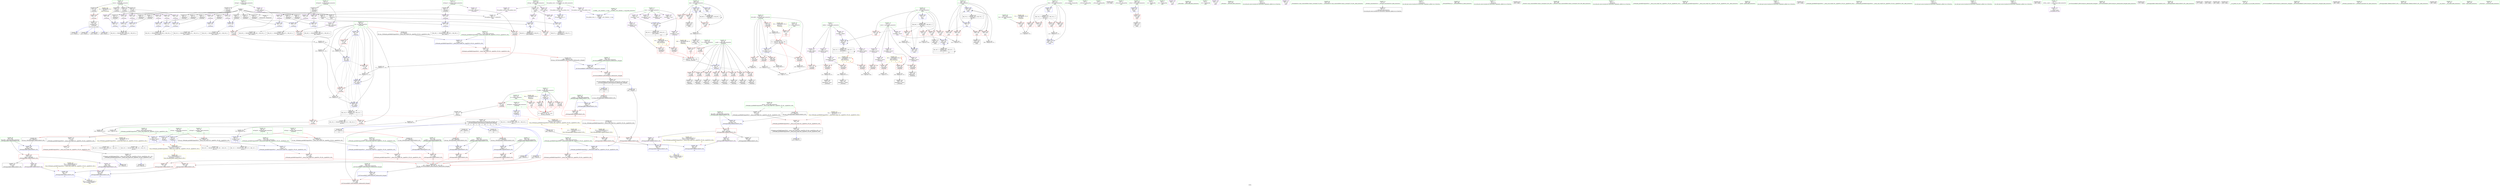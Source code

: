digraph "SVFG" {
	label="SVFG";

	Node0x557737628100 [shape=record,color=grey,label="{NodeID: 0\nNullPtr}"];
	Node0x557737628100 -> Node0x557737655ee0[style=solid];
	Node0x557737628100 -> Node0x557737655fe0[style=solid];
	Node0x557737628100 -> Node0x5577376560b0[style=solid];
	Node0x557737628100 -> Node0x557737656180[style=solid];
	Node0x557737628100 -> Node0x557737656250[style=solid];
	Node0x557737628100 -> Node0x557737656320[style=solid];
	Node0x557737628100 -> Node0x5577376563f0[style=solid];
	Node0x557737628100 -> Node0x5577376564c0[style=solid];
	Node0x557737628100 -> Node0x557737656590[style=solid];
	Node0x557737628100 -> Node0x557737656660[style=solid];
	Node0x557737628100 -> Node0x557737656730[style=solid];
	Node0x557737628100 -> Node0x557737656800[style=solid];
	Node0x557737628100 -> Node0x5577376568d0[style=solid];
	Node0x557737628100 -> Node0x5577376569a0[style=solid];
	Node0x557737628100 -> Node0x557737656a70[style=solid];
	Node0x557737628100 -> Node0x557737661e80[style=solid];
	Node0x55773767fa30 [shape=record,color=black,label="{NodeID: 443\nMR_20V_2 = PHI(MR_20V_3, MR_20V_1, MR_20V_1, )\npts\{81 \}\n}"];
	Node0x557737663300 [shape=record,color=blue,label="{NodeID: 277\n255\<--251\n__x.addr\<--__x\n_ZSt9make_pairIddESt4pairINSt17__decay_and_stripIT_E6__typeENS1_IT0_E6__typeEEOS2_OS5_\n}"];
	Node0x557737663300 -> Node0x557737657d50[style=dashed];
	Node0x557737657050 [shape=record,color=red,label="{NodeID: 194\n219\<--68\n\<--res\n_Z5solveiii\n}"];
	Node0x557737657050 -> Node0x55773766e4d0[style=solid];
	Node0x557737654180 [shape=record,color=black,label="{NodeID: 111\n198\<--197\nidxprom43\<--\n_Z5solveiii\n}"];
	Node0x557737652450 [shape=record,color=green,label="{NodeID: 28\n60\<--61\nlevel.addr\<--level.addr_field_insensitive\n_Z5solveiii\n}"];
	Node0x557737652450 -> Node0x55773765c130[style=solid];
	Node0x557737652450 -> Node0x55773765c200[style=solid];
	Node0x557737652450 -> Node0x55773765c2d0[style=solid];
	Node0x557737652450 -> Node0x55773765c3a0[style=solid];
	Node0x557737652450 -> Node0x55773765c470[style=solid];
	Node0x557737652450 -> Node0x557737662050[style=solid];
	Node0x5577376ae790 [shape=record,color=black,label="{NodeID: 637\n252 = PHI(66, 80, )\n1st arg _ZSt9make_pairIddESt4pairINSt17__decay_and_stripIT_E6__typeENS1_IT0_E6__typeEEOS2_OS5_ }"];
	Node0x5577376ae790 -> Node0x5577376633d0[style=solid];
	Node0x5577376649c0 [shape=record,color=blue,label="{NodeID: 305\n489\<--492\nfirst\<--\n_ZNSt4pairIddEC2IRddLb1EEEOT_OT0_\n|{<s0>14}}"];
	Node0x5577376649c0:s0 -> Node0x557737693ba0[style=dashed,color=blue];
	Node0x557737658710 [shape=record,color=red,label="{NodeID: 222\n335\<--303\n\<--total\nmain\n}"];
	Node0x557737658710 -> Node0x55773766c850[style=solid];
	Node0x55773765a1c0 [shape=record,color=purple,label="{NodeID: 139\n352\<--10\narrayidx9\<--rows\nmain\n}"];
	Node0x55773765a1c0 -> Node0x557737663bf0[style=solid];
	Node0x557737654c80 [shape=record,color=green,label="{NodeID: 56\n307\<--308\ntest\<--test_field_insensitive\nmain\n}"];
	Node0x557737654c80 -> Node0x557737658cc0[style=solid];
	Node0x55773766ce50 [shape=record,color=grey,label="{NodeID: 416\n151 = Binary(150, 87, )\n}"];
	Node0x55773766ce50 -> Node0x557737653bd0[style=solid];
	Node0x557737661cb0 [shape=record,color=blue,label="{NodeID: 250\n504\<--24\nllvm.global_ctors_0\<--\nGlob }"];
	Node0x55773765b910 [shape=record,color=purple,label="{NodeID: 167\n398\<--397\n\<--\nmain\n}"];
	Node0x55773765b910 -> Node0x557737663f30[style=solid];
	Node0x5577376564c0 [shape=record,color=black,label="{NodeID: 84\n207\<--3\n\<--dummyVal\n_Z5solveiii\n}"];
	Node0x5577376564c0 -> Node0x557737662ae0[style=solid];
	Node0x5577376511e0 [shape=record,color=green,label="{NodeID: 1\n7\<--1\n__dso_handle\<--dummyObj\nGlob }"];
	Node0x55773767ff30 [shape=record,color=black,label="{NodeID: 444\nMR_28V_3 = PHI(MR_28V_5, MR_28V_2, MR_28V_4, )\npts\{570000 \}\n}"];
	Node0x5577376633d0 [shape=record,color=blue,label="{NodeID: 278\n257\<--252\n__y.addr\<--__y\n_ZSt9make_pairIddESt4pairINSt17__decay_and_stripIT_E6__typeENS1_IT0_E6__typeEEOS2_OS5_\n}"];
	Node0x5577376633d0 -> Node0x557737657e20[style=dashed];
	Node0x557737657120 [shape=record,color=red,label="{NodeID: 195\n235\<--68\n\<--res\n_Z5solveiii\n}"];
	Node0x557737657120 -> Node0x55773766d450[style=solid];
	Node0x557737654250 [shape=record,color=black,label="{NodeID: 112\n201\<--200\nidxprom45\<--\n_Z5solveiii\n}"];
	Node0x557737652520 [shape=record,color=green,label="{NodeID: 29\n62\<--63\nx.addr\<--x.addr_field_insensitive\n_Z5solveiii\n}"];
	Node0x557737652520 -> Node0x55773765c540[style=solid];
	Node0x557737652520 -> Node0x55773765c610[style=solid];
	Node0x557737652520 -> Node0x55773765c6e0[style=solid];
	Node0x557737652520 -> Node0x55773765c7b0[style=solid];
	Node0x557737652520 -> Node0x55773765c880[style=solid];
	Node0x557737652520 -> Node0x55773765c950[style=solid];
	Node0x557737652520 -> Node0x55773765ca20[style=solid];
	Node0x557737652520 -> Node0x55773765caf0[style=solid];
	Node0x557737652520 -> Node0x55773765cbc0[style=solid];
	Node0x557737652520 -> Node0x557737662120[style=solid];
	Node0x5577376ae8e0 [shape=record,color=black,label="{NodeID: 638\n435 = PHI(261, 265, 288, 457, 462, 495, )\n0th arg _ZSt7forwardIdEOT_RNSt16remove_referenceIS0_E4typeE }"];
	Node0x5577376ae8e0 -> Node0x5577376641a0[style=solid];
	Node0x557737688b30 [shape=record,color=black,label="{NodeID: 472\nMR_74V_3 = PHI(MR_74V_4, MR_74V_2, )\npts\{310 \}\n}"];
	Node0x557737688b30 -> Node0x557737658d90[style=dashed];
	Node0x557737688b30 -> Node0x557737660d80[style=dashed];
	Node0x557737688b30 -> Node0x557737660e10[style=dashed];
	Node0x557737688b30 -> Node0x557737660ee0[style=dashed];
	Node0x557737688b30 -> Node0x5577376640d0[style=dashed];
	Node0x557737664a90 [shape=record,color=blue,label="{NodeID: 306\n494\<--497\nsecond\<--\n_ZNSt4pairIddEC2IRddLb1EEEOT_OT0_\n|{<s0>14}}"];
	Node0x557737664a90:s0 -> Node0x557737693ba0[style=dashed,color=blue];
	Node0x5577376587e0 [shape=record,color=red,label="{NodeID: 223\n342\<--303\n\<--total\nmain\n}"];
	Node0x5577376587e0 -> Node0x557737659250[style=solid];
	Node0x55773765a290 [shape=record,color=purple,label="{NodeID: 140\n140\<--12\narrayidx10\<--onCol\n_Z5solveiii\n}"];
	Node0x55773765a290 -> Node0x557737657390[style=solid];
	Node0x557737654d50 [shape=record,color=green,label="{NodeID: 57\n309\<--310\niTest\<--iTest_field_insensitive\nmain\n}"];
	Node0x557737654d50 -> Node0x557737658d90[style=solid];
	Node0x557737654d50 -> Node0x557737660d80[style=solid];
	Node0x557737654d50 -> Node0x557737660e10[style=solid];
	Node0x557737654d50 -> Node0x557737660ee0[style=solid];
	Node0x557737654d50 -> Node0x557737663e60[style=solid];
	Node0x557737654d50 -> Node0x5577376640d0[style=solid];
	Node0x55773766cfd0 [shape=record,color=grey,label="{NodeID: 417\n194 = Binary(193, 87, )\n}"];
	Node0x55773766cfd0 -> Node0x5577376540b0[style=solid];
	Node0x557737661d80 [shape=record,color=blue,label="{NodeID: 251\n505\<--25\nllvm.global_ctors_1\<--_GLOBAL__sub_I_flashmt_1_0.cpp\nGlob }"];
	Node0x55773765b9e0 [shape=record,color=purple,label="{NodeID: 168\n401\<--397\n\<--\nmain\n}"];
	Node0x55773765b9e0 -> Node0x557737664000[style=solid];
	Node0x557737656590 [shape=record,color=black,label="{NodeID: 85\n210\<--3\n\<--dummyVal\n_Z5solveiii\n}"];
	Node0x557737656590 -> Node0x557737662bb0[style=solid];
	Node0x557737651270 [shape=record,color=green,label="{NodeID: 2\n14\<--1\n_ZSt3cin\<--dummyObj\nGlob }"];
	Node0x557737680430 [shape=record,color=black,label="{NodeID: 445\nMR_30V_3 = PHI(MR_30V_5, MR_30V_2, MR_30V_4, )\npts\{570001 \}\n}"];
	Node0x5577376634a0 [shape=record,color=blue,label="{NodeID: 279\n278\<--274\n__x.addr\<--__x\n_ZSt9make_pairIRddESt4pairINSt17__decay_and_stripIT_E6__typeENS2_IT0_E6__typeEEOS3_OS6_\n}"];
	Node0x5577376634a0 -> Node0x557737657fc0[style=dashed];
	Node0x5577376571f0 [shape=record,color=red,label="{NodeID: 196\n113\<--112\n\<--arrayidx\n_Z5solveiii\n}"];
	Node0x5577376571f0 -> Node0x55773766edd0[style=solid];
	Node0x557737654320 [shape=record,color=black,label="{NodeID: 113\n52\<--248\n_Z5solveiii_ret\<--\n_Z5solveiii\n|{<s0>4|<s1>5|<s2>6|<s3>24}}"];
	Node0x557737654320:s0 -> Node0x5577376af730[style=solid,color=blue];
	Node0x557737654320:s1 -> Node0x5577376af8a0[style=solid,color=blue];
	Node0x557737654320:s2 -> Node0x5577376af9e0[style=solid,color=blue];
	Node0x557737654320:s3 -> Node0x5577376acde0[style=solid,color=blue];
	Node0x5577376525f0 [shape=record,color=green,label="{NodeID: 30\n64\<--65\nref.tmp\<--ref.tmp_field_insensitive\n_Z5solveiii\n|{|<s1>3}}"];
	Node0x5577376525f0 -> Node0x5577376621f0[style=solid];
	Node0x5577376525f0:s1 -> Node0x5577376ae640[style=solid,color=red];
	Node0x5577376af4c0 [shape=record,color=black,label="{NodeID: 639\n97 = PHI(250, )\n}"];
	Node0x557737689030 [shape=record,color=black,label="{NodeID: 473\nMR_85V_2 = PHI(MR_85V_3, MR_85V_1, )\npts\{3180000 \}\n}"];
	Node0x557737689030 -> Node0x557737663f30[style=dashed];
	Node0x5577376588b0 [shape=record,color=red,label="{NodeID: 224\n346\<--303\n\<--total\nmain\n}"];
	Node0x5577376588b0 -> Node0x557737663bf0[style=solid];
	Node0x55773765a360 [shape=record,color=purple,label="{NodeID: 141\n156\<--12\narrayidx21\<--onCol\n_Z5solveiii\n}"];
	Node0x55773765a360 -> Node0x557737657530[style=solid];
	Node0x557737654e20 [shape=record,color=green,label="{NodeID: 58\n311\<--312\nB\<--B_field_insensitive\nmain\n}"];
	Node0x557737654e20 -> Node0x557737660fb0[style=solid];
	Node0x55773766d150 [shape=record,color=grey,label="{NodeID: 418\n356 = Binary(355, 87, )\n}"];
	Node0x55773766d150 -> Node0x557737663cc0[style=solid];
	Node0x557737661e80 [shape=record,color=blue, style = dotted,label="{NodeID: 252\n506\<--3\nllvm.global_ctors_2\<--dummyVal\nGlob }"];
	Node0x55773765bab0 [shape=record,color=purple,label="{NodeID: 169\n456\<--454\nfirst\<--this1\n_ZNSt4pairIddEC2IddLb1EEEOT_OT0_\n}"];
	Node0x55773765bab0 -> Node0x5577376644e0[style=solid];
	Node0x557737656660 [shape=record,color=black,label="{NodeID: 86\n228\<--3\n\<--dummyVal\n_Z5solveiii\n}"];
	Node0x557737656660 -> Node0x557737662e20[style=solid];
	Node0x557737651300 [shape=record,color=green,label="{NodeID: 3\n15\<--1\n_ZSt4cerr\<--dummyObj\nGlob }"];
	Node0x55773768dcd0 [shape=record,color=yellow,style=double,label="{NodeID: 529\n44V_1 = ENCHI(MR_44V_0)\npts\{254 \}\nFun[_ZSt9make_pairIddESt4pairINSt17__decay_and_stripIT_E6__typeENS1_IT0_E6__typeEEOS2_OS5_]}"];
	Node0x55773768dcd0 -> Node0x557737657ef0[style=dashed];
	Node0x557737680930 [shape=record,color=black,label="{NodeID: 446\nMR_32V_2 = PHI(MR_32V_4, MR_32V_1, MR_32V_4, )\npts\{710000 \}\n}"];
	Node0x557737663570 [shape=record,color=blue,label="{NodeID: 280\n280\<--275\n__y.addr\<--__y\n_ZSt9make_pairIRddESt4pairINSt17__decay_and_stripIT_E6__typeENS2_IT0_E6__typeEEOS3_OS6_\n}"];
	Node0x557737663570 -> Node0x557737658090[style=dashed];
	Node0x5577376572c0 [shape=record,color=red,label="{NodeID: 197\n131\<--130\n\<--second\n_Z5solveiii\n}"];
	Node0x5577376572c0 -> Node0x55773766cb50[style=solid];
	Node0x5577376543f0 [shape=record,color=black,label="{NodeID: 114\n270\<--253\n\<--retval\n_ZSt9make_pairIddESt4pairINSt17__decay_and_stripIT_E6__typeENS1_IT0_E6__typeEEOS2_OS5_\n}"];
	Node0x5577376543f0 -> Node0x557737657ef0[style=solid];
	Node0x5577376526c0 [shape=record,color=green,label="{NodeID: 31\n66\<--67\nref.tmp1\<--ref.tmp1_field_insensitive\n_Z5solveiii\n|{|<s1>3}}"];
	Node0x5577376526c0 -> Node0x5577376622c0[style=solid];
	Node0x5577376526c0:s1 -> Node0x5577376ae790[style=solid,color=red];
	Node0x5577376af660 [shape=record,color=black,label="{NodeID: 640\n35 = PHI()\n}"];
	Node0x557737689530 [shape=record,color=black,label="{NodeID: 474\nMR_87V_2 = PHI(MR_87V_3, MR_87V_1, )\npts\{3180001 \}\n}"];
	Node0x557737689530 -> Node0x557737664000[style=dashed];
	Node0x557737658980 [shape=record,color=red,label="{NodeID: 225\n330\<--305\n\<--i\nmain\n}"];
	Node0x557737658980 -> Node0x55773766e350[style=solid];
	Node0x55773765a430 [shape=record,color=purple,label="{NodeID: 142\n179\<--12\narrayidx31\<--onCol\n_Z5solveiii\n}"];
	Node0x55773765a430 -> Node0x5577376577a0[style=solid];
	Node0x557737654ef0 [shape=record,color=green,label="{NodeID: 59\n313\<--314\nL\<--L_field_insensitive\nmain\n}"];
	Node0x557737654ef0 -> Node0x557737661080[style=solid];
	Node0x55773766d2d0 [shape=record,color=grey,label="{NodeID: 419\n189 = Binary(188, 87, )\n|{<s0>6}}"];
	Node0x55773766d2d0:s0 -> Node0x5577376ae240[style=solid,color=red];
	Node0x557737661f80 [shape=record,color=blue,label="{NodeID: 253\n58\<--53\nB.addr\<--B\n_Z5solveiii\n}"];
	Node0x557737661f80 -> Node0x55773765bdf0[style=dashed];
	Node0x557737661f80 -> Node0x55773765bec0[style=dashed];
	Node0x557737661f80 -> Node0x55773765bf90[style=dashed];
	Node0x557737661f80 -> Node0x55773765c060[style=dashed];
	Node0x55773765bb80 [shape=record,color=purple,label="{NodeID: 170\n461\<--454\nsecond\<--this1\n_ZNSt4pairIddEC2IddLb1EEEOT_OT0_\n}"];
	Node0x55773765bb80 -> Node0x5577376645b0[style=solid];
	Node0x557737656730 [shape=record,color=black,label="{NodeID: 87\n231\<--3\n\<--dummyVal\n_Z5solveiii\n}"];
	Node0x557737656730 -> Node0x557737662ef0[style=solid];
	Node0x557737651390 [shape=record,color=green,label="{NodeID: 4\n16\<--1\n_ZSt4cout\<--dummyObj\nGlob }"];
	Node0x557737680e30 [shape=record,color=black,label="{NodeID: 447\nMR_34V_2 = PHI(MR_34V_4, MR_34V_1, MR_34V_4, )\npts\{710001 \}\n}"];
	Node0x557737663640 [shape=record,color=blue,label="{NodeID: 281\n299\<--320\nretval\<--\nmain\n}"];
	Node0x557737663640 -> Node0x557737658230[style=dashed];
	Node0x557737657390 [shape=record,color=red,label="{NodeID: 198\n141\<--140\n\<--arrayidx10\n_Z5solveiii\n}"];
	Node0x557737657390 -> Node0x55773766ec50[style=solid];
	Node0x5577376544c0 [shape=record,color=black,label="{NodeID: 115\n250\<--271\n_ZSt9make_pairIddESt4pairINSt17__decay_and_stripIT_E6__typeENS1_IT0_E6__typeEEOS2_OS5__ret\<--\n_ZSt9make_pairIddESt4pairINSt17__decay_and_stripIT_E6__typeENS1_IT0_E6__typeEEOS2_OS5_\n|{<s0>3|<s1>8}}"];
	Node0x5577376544c0:s0 -> Node0x5577376af4c0[style=solid,color=blue];
	Node0x5577376544c0:s1 -> Node0x5577376afc60[style=solid,color=blue];
	Node0x557737652790 [shape=record,color=green,label="{NodeID: 32\n68\<--69\nres\<--res_field_insensitive\n_Z5solveiii\n|{|<s9>7}}"];
	Node0x557737652790 -> Node0x55773765cc90[style=solid];
	Node0x557737652790 -> Node0x557737656eb0[style=solid];
	Node0x557737652790 -> Node0x557737656f80[style=solid];
	Node0x557737652790 -> Node0x557737657050[style=solid];
	Node0x557737652790 -> Node0x557737657120[style=solid];
	Node0x557737652790 -> Node0x557737662530[style=solid];
	Node0x557737652790 -> Node0x5577376627a0[style=solid];
	Node0x557737652790 -> Node0x557737662a10[style=solid];
	Node0x557737652790 -> Node0x557737662c80[style=solid];
	Node0x557737652790:s9 -> Node0x5577376ad310[style=solid,color=red];
	Node0x5577376af730 [shape=record,color=black,label="{NodeID: 641\n122 = PHI(52, )\n}"];
	Node0x557737689a30 [shape=record,color=yellow,style=double,label="{NodeID: 475\n54V_1 = ENCHI(MR_54V_0)\npts\{277 \}\nFun[_ZSt9make_pairIRddESt4pairINSt17__decay_and_stripIT_E6__typeENS2_IT0_E6__typeEEOS3_OS6_]}"];
	Node0x557737689a30 -> Node0x557737658160[style=dashed];
	Node0x557737658a50 [shape=record,color=red,label="{NodeID: 226\n341\<--305\n\<--i\nmain\n}"];
	Node0x557737658a50 -> Node0x557737663b20[style=solid];
	Node0x55773765a500 [shape=record,color=purple,label="{NodeID: 143\n199\<--12\narrayidx44\<--onCol\n_Z5solveiii\n}"];
	Node0x55773765a500 -> Node0x557737657a10[style=solid];
	Node0x557737654fc0 [shape=record,color=green,label="{NodeID: 60\n315\<--316\nN\<--N_field_insensitive\nmain\n}"];
	Node0x557737654fc0 -> Node0x557737661150[style=solid];
	Node0x55773768c5b0 [shape=record,color=yellow,style=double,label="{NodeID: 503\n52V_1 = ENCHI(MR_52V_0)\npts\{65 67 77 79 81 \}\nFun[_ZNSt4pairIddEC2IddLb1EEEOT_OT0_]}"];
	Node0x55773768c5b0 -> Node0x557737661630[style=dashed];
	Node0x55773768c5b0 -> Node0x557737661700[style=dashed];
	Node0x55773766d450 [shape=record,color=grey,label="{NodeID: 420\n236 = Binary(235, 90, )\n}"];
	Node0x55773766d450 -> Node0x557737663090[style=solid];
	Node0x557737662050 [shape=record,color=blue,label="{NodeID: 254\n60\<--54\nlevel.addr\<--level\n_Z5solveiii\n}"];
	Node0x557737662050 -> Node0x55773765c130[style=dashed];
	Node0x557737662050 -> Node0x55773765c200[style=dashed];
	Node0x557737662050 -> Node0x55773765c2d0[style=dashed];
	Node0x557737662050 -> Node0x55773765c3a0[style=dashed];
	Node0x557737662050 -> Node0x55773765c470[style=dashed];
	Node0x55773765bc50 [shape=record,color=purple,label="{NodeID: 171\n489\<--487\nfirst\<--this1\n_ZNSt4pairIddEC2IRddLb1EEEOT_OT0_\n}"];
	Node0x55773765bc50 -> Node0x5577376649c0[style=solid];
	Node0x557737656800 [shape=record,color=black,label="{NodeID: 88\n241\<--3\n\<--dummyVal\n_Z5solveiii\n}"];
	Node0x557737656800 -> Node0x557737663160[style=solid];
	Node0x557737651420 [shape=record,color=green,label="{NodeID: 5\n17\<--1\n.str\<--dummyObj\nGlob }"];
	Node0x557737681330 [shape=record,color=black,label="{NodeID: 448\nMR_36V_2 = PHI(MR_36V_4, MR_36V_1, MR_36V_4, )\npts\{730000 \}\n}"];
	Node0x557737663710 [shape=record,color=blue,label="{NodeID: 282\n301\<--87\nrow\<--\nmain\n}"];
	Node0x557737663710 -> Node0x557737684f30[style=dashed];
	Node0x557737657460 [shape=record,color=red,label="{NodeID: 199\n150\<--149\n\<--arrayidx16\n_Z5solveiii\n}"];
	Node0x557737657460 -> Node0x55773766ce50[style=solid];
	Node0x557737658f10 [shape=record,color=black,label="{NodeID: 116\n293\<--276\n\<--retval\n_ZSt9make_pairIRddESt4pairINSt17__decay_and_stripIT_E6__typeENS2_IT0_E6__typeEEOS3_OS6_\n}"];
	Node0x557737658f10 -> Node0x557737658160[style=solid];
	Node0x557737652860 [shape=record,color=green,label="{NodeID: 33\n70\<--71\nref.tmp5\<--ref.tmp5_field_insensitive\n_Z5solveiii\n}"];
	Node0x557737652860 -> Node0x557737653620[style=solid];
	Node0x557737652860 -> Node0x55773765ac10[style=solid];
	Node0x5577376af8a0 [shape=record,color=black,label="{NodeID: 642\n162 = PHI(52, )\n}"];
	Node0x557737658b20 [shape=record,color=red,label="{NodeID: 227\n350\<--305\n\<--i\nmain\n}"];
	Node0x557737658b20 -> Node0x5577376593f0[style=solid];
	Node0x55773765a5d0 [shape=record,color=purple,label="{NodeID: 144\n344\<--12\narrayidx5\<--onCol\nmain\n}"];
	Node0x55773765a5d0 -> Node0x557737663b20[style=solid];
	Node0x557737655090 [shape=record,color=green,label="{NodeID: 61\n317\<--318\nref.tmp\<--ref.tmp_field_insensitive\nmain\n}"];
	Node0x557737655090 -> Node0x5577376590b0[style=solid];
	Node0x557737655090 -> Node0x55773765b840[style=solid];
	Node0x55773766d5d0 [shape=record,color=grey,label="{NodeID: 421\n172 = Binary(171, 133, )\n}"];
	Node0x55773766d5d0 -> Node0x55773766d750[style=solid];
	Node0x557737662120 [shape=record,color=blue,label="{NodeID: 255\n62\<--55\nx.addr\<--x\n_Z5solveiii\n}"];
	Node0x557737662120 -> Node0x55773765c540[style=dashed];
	Node0x557737662120 -> Node0x55773765c610[style=dashed];
	Node0x557737662120 -> Node0x55773765c6e0[style=dashed];
	Node0x557737662120 -> Node0x55773765c7b0[style=dashed];
	Node0x557737662120 -> Node0x55773765c880[style=dashed];
	Node0x557737662120 -> Node0x55773765c950[style=dashed];
	Node0x557737662120 -> Node0x55773765ca20[style=dashed];
	Node0x557737662120 -> Node0x55773765caf0[style=dashed];
	Node0x557737662120 -> Node0x55773765cbc0[style=dashed];
	Node0x55773765bd20 [shape=record,color=purple,label="{NodeID: 172\n494\<--487\nsecond\<--this1\n_ZNSt4pairIddEC2IRddLb1EEEOT_OT0_\n}"];
	Node0x55773765bd20 -> Node0x557737664a90[style=solid];
	Node0x5577376568d0 [shape=record,color=black,label="{NodeID: 89\n244\<--3\n\<--dummyVal\n_Z5solveiii\n}"];
	Node0x5577376568d0 -> Node0x557737663230[style=solid];
	Node0x5577376514b0 [shape=record,color=green,label="{NodeID: 6\n19\<--1\n.str.1\<--dummyObj\nGlob }"];
	Node0x55773768dfa0 [shape=record,color=yellow,style=double,label="{NodeID: 532\n50V_1 = ENCHI(MR_50V_0)\npts\{2540000 2540001 \}\nFun[_ZSt9make_pairIddESt4pairINSt17__decay_and_stripIT_E6__typeENS1_IT0_E6__typeEEOS2_OS5_]|{<s0>11|<s1>11}}"];
	Node0x55773768dfa0:s0 -> Node0x5577376644e0[style=dashed,color=red];
	Node0x55773768dfa0:s1 -> Node0x5577376645b0[style=dashed,color=red];
	Node0x557737681830 [shape=record,color=black,label="{NodeID: 449\nMR_38V_2 = PHI(MR_38V_4, MR_38V_1, MR_38V_4, )\npts\{730001 \}\n}"];
	Node0x5577376637e0 [shape=record,color=blue,label="{NodeID: 283\n303\<--320\ntotal\<--\nmain\n}"];
	Node0x5577376637e0 -> Node0x557737685430[style=dashed];
	Node0x557737657530 [shape=record,color=red,label="{NodeID: 200\n157\<--156\n\<--arrayidx21\n_Z5solveiii\n}"];
	Node0x557737657530 -> Node0x55773766ccd0[style=solid];
	Node0x557737658fe0 [shape=record,color=black,label="{NodeID: 117\n273\<--294\n_ZSt9make_pairIRddESt4pairINSt17__decay_and_stripIT_E6__typeENS2_IT0_E6__typeEEOS3_OS6__ret\<--\n_ZSt9make_pairIRddESt4pairINSt17__decay_and_stripIT_E6__typeENS2_IT0_E6__typeEEOS3_OS6_\n|{<s0>7}}"];
	Node0x557737658fe0:s0 -> Node0x5577376afb20[style=solid,color=blue];
	Node0x557737652930 [shape=record,color=green,label="{NodeID: 34\n72\<--73\nref.tmp13\<--ref.tmp13_field_insensitive\n_Z5solveiii\n}"];
	Node0x557737652930 -> Node0x5577376536f0[style=solid];
	Node0x557737652930 -> Node0x55773765ace0[style=solid];
	Node0x5577376af9e0 [shape=record,color=black,label="{NodeID: 643\n204 = PHI(52, )\n}"];
	Node0x557737658bf0 [shape=record,color=red,label="{NodeID: 228\n355\<--305\n\<--i\nmain\n}"];
	Node0x557737658bf0 -> Node0x55773766d150[style=solid];
	Node0x55773765a6a0 [shape=record,color=purple,label="{NodeID: 145\n385\<--17\n\<--.str\nmain\n}"];
	Node0x557737655160 [shape=record,color=green,label="{NodeID: 62\n365\<--366\n_ZNSirsERi\<--_ZNSirsERi_field_insensitive\n}"];
	Node0x55773766d750 [shape=record,color=grey,label="{NodeID: 422\n174 = Binary(173, 172, )\n}"];
	Node0x55773766d750 -> Node0x557737662a10[style=solid];
	Node0x5577376621f0 [shape=record,color=blue,label="{NodeID: 256\n64\<--90\nref.tmp\<--\n_Z5solveiii\n|{|<s1>3}}"];
	Node0x5577376621f0 -> Node0x55773767e540[style=dashed];
	Node0x5577376621f0:s1 -> Node0x55773768e080[style=dashed,color=red];
	Node0x55773765bdf0 [shape=record,color=red,label="{NodeID: 173\n91\<--58\n\<--B.addr\n_Z5solveiii\n}"];
	Node0x55773765bdf0 -> Node0x557737653890[style=solid];
	Node0x5577376569a0 [shape=record,color=black,label="{NodeID: 90\n399\<--3\n\<--dummyVal\nmain\n}"];
	Node0x5577376569a0 -> Node0x557737663f30[style=solid];
	Node0x557737651540 [shape=record,color=green,label="{NodeID: 7\n21\<--1\n.str.2\<--dummyObj\nGlob }"];
	Node0x55773768e080 [shape=record,color=yellow,style=double,label="{NodeID: 533\n52V_1 = ENCHI(MR_52V_0)\npts\{65 67 77 79 81 \}\nFun[_ZSt9make_pairIddESt4pairINSt17__decay_and_stripIT_E6__typeENS1_IT0_E6__typeEEOS2_OS5_]|{<s0>11}}"];
	Node0x55773768e080:s0 -> Node0x55773768c5b0[style=dashed,color=red];
	Node0x557737681d30 [shape=record,color=black,label="{NodeID: 450\nMR_40V_2 = PHI(MR_40V_4, MR_40V_1, MR_40V_4, )\npts\{750000 \}\n}"];
	Node0x5577376638b0 [shape=record,color=blue,label="{NodeID: 284\n305\<--87\ni\<--\nmain\n}"];
	Node0x5577376638b0 -> Node0x557737658980[style=dashed];
	Node0x5577376638b0 -> Node0x557737658a50[style=dashed];
	Node0x5577376638b0 -> Node0x557737658b20[style=dashed];
	Node0x5577376638b0 -> Node0x557737658bf0[style=dashed];
	Node0x5577376638b0 -> Node0x557737663cc0[style=dashed];
	Node0x5577376638b0 -> Node0x557737685930[style=dashed];
	Node0x557737657600 [shape=record,color=red,label="{NodeID: 201\n161\<--160\n\<--arrayidx24\n_Z5solveiii\n|{<s0>5}}"];
	Node0x557737657600:s0 -> Node0x5577376ae440[style=solid,color=red];
	Node0x5577376590b0 [shape=record,color=black,label="{NodeID: 118\n397\<--317\n\<--ref.tmp\nmain\n}"];
	Node0x5577376590b0 -> Node0x55773765b910[style=solid];
	Node0x5577376590b0 -> Node0x55773765b9e0[style=solid];
	Node0x557737652a00 [shape=record,color=green,label="{NodeID: 35\n74\<--75\nref.tmp36\<--ref.tmp36_field_insensitive\n_Z5solveiii\n}"];
	Node0x557737652a00 -> Node0x5577376537c0[style=solid];
	Node0x557737652a00 -> Node0x55773765adb0[style=solid];
	Node0x5577376afb20 [shape=record,color=black,label="{NodeID: 644\n223 = PHI(273, )\n}"];
	Node0x55773768a710 [shape=record,color=yellow,style=double,label="{NodeID: 478\n60V_1 = ENCHI(MR_60V_0)\npts\{2770000 2770001 \}\nFun[_ZSt9make_pairIRddESt4pairINSt17__decay_and_stripIT_E6__typeENS2_IT0_E6__typeEEOS3_OS6_]|{<s0>14|<s1>14}}"];
	Node0x55773768a710:s0 -> Node0x5577376649c0[style=dashed,color=red];
	Node0x55773768a710:s1 -> Node0x557737664a90[style=dashed,color=red];
	Node0x557737658cc0 [shape=record,color=red,label="{NodeID: 229\n370\<--307\n\<--test\nmain\n}"];
	Node0x557737658cc0 -> Node0x55773766e7d0[style=solid];
	Node0x55773765a770 [shape=record,color=purple,label="{NodeID: 146\n391\<--19\n\<--.str.1\nmain\n}"];
	Node0x557737655260 [shape=record,color=green,label="{NodeID: 63\n375\<--376\n_ZNSolsEi\<--_ZNSolsEi_field_insensitive\n}"];
	Node0x55773766d8d0 [shape=record,color=grey,label="{NodeID: 423\n93 = Binary(94, 92, )\n}"];
	Node0x55773766d8d0 -> Node0x55773766da50[style=solid];
	Node0x5577376622c0 [shape=record,color=blue,label="{NodeID: 257\n66\<--95\nref.tmp1\<--sub\n_Z5solveiii\n|{|<s1>3}}"];
	Node0x5577376622c0 -> Node0x55773767e630[style=dashed];
	Node0x5577376622c0:s1 -> Node0x55773768e080[style=dashed,color=red];
	Node0x55773765bec0 [shape=record,color=red,label="{NodeID: 174\n118\<--58\n\<--B.addr\n_Z5solveiii\n|{<s0>4}}"];
	Node0x55773765bec0:s0 -> Node0x5577376ade90[style=solid,color=red];
	Node0x557737656a70 [shape=record,color=black,label="{NodeID: 91\n402\<--3\n\<--dummyVal\nmain\n}"];
	Node0x557737656a70 -> Node0x557737664000[style=solid];
	Node0x5577376515d0 [shape=record,color=green,label="{NodeID: 8\n24\<--1\n\<--dummyObj\nCan only get source location for instruction, argument, global var or function.}"];
	Node0x557737693a40 [shape=record,color=yellow,style=double,label="{NodeID: 617\n50V_2 = CSCHI(MR_50V_1)\npts\{2540000 2540001 \}\nCS[]}"];
	Node0x557737682230 [shape=record,color=black,label="{NodeID: 451\nMR_42V_2 = PHI(MR_42V_4, MR_42V_1, MR_42V_4, )\npts\{750001 \}\n}"];
	Node0x557737663980 [shape=record,color=blue,label="{NodeID: 285\n303\<--336\ntotal\<--inc\nmain\n}"];
	Node0x557737663980 -> Node0x557737658710[style=dashed];
	Node0x557737663980 -> Node0x5577376587e0[style=dashed];
	Node0x557737663980 -> Node0x5577376588b0[style=dashed];
	Node0x557737663980 -> Node0x557737663980[style=dashed];
	Node0x557737663980 -> Node0x557737685430[style=dashed];
	Node0x5577376576d0 [shape=record,color=red,label="{NodeID: 202\n171\<--170\n\<--second26\n_Z5solveiii\n}"];
	Node0x5577376576d0 -> Node0x55773766d5d0[style=solid];
	Node0x557737659180 [shape=record,color=black,label="{NodeID: 119\n338\<--336\nidxprom\<--inc\nmain\n}"];
	Node0x557737652ad0 [shape=record,color=green,label="{NodeID: 36\n76\<--77\nref.tmp54\<--ref.tmp54_field_insensitive\n_Z5solveiii\n|{|<s1>7}}"];
	Node0x557737652ad0 -> Node0x557737662d50[style=solid];
	Node0x557737652ad0:s1 -> Node0x5577376ad450[style=solid,color=red];
	Node0x5577376afc60 [shape=record,color=black,label="{NodeID: 645\n238 = PHI(250, )\n}"];
	Node0x55773768a7f0 [shape=record,color=yellow,style=double,label="{NodeID: 479\n62V_1 = ENCHI(MR_62V_0)\npts\{65 67 69 77 79 81 \}\nFun[_ZSt9make_pairIRddESt4pairINSt17__decay_and_stripIT_E6__typeENS2_IT0_E6__typeEEOS3_OS6_]|{<s0>14|<s1>14}}"];
	Node0x55773768a7f0:s0 -> Node0x55773767dd30[style=dashed,color=red];
	Node0x55773768a7f0:s1 -> Node0x55773767e2a0[style=dashed,color=red];
	Node0x557737658d90 [shape=record,color=red,label="{NodeID: 230\n369\<--309\n\<--iTest\nmain\n}"];
	Node0x557737658d90 -> Node0x55773766e7d0[style=solid];
	Node0x55773765a840 [shape=record,color=purple,label="{NodeID: 147\n406\<--21\n\<--.str.2\nmain\n}"];
	Node0x557737655360 [shape=record,color=green,label="{NodeID: 64\n378\<--379\n_ZSt4endlIcSt11char_traitsIcEERSt13basic_ostreamIT_T0_ES6_\<--_ZSt4endlIcSt11char_traitsIcEERSt13basic_ostreamIT_T0_ES6__field_insensitive\n}"];
	Node0x55773766da50 [shape=record,color=grey,label="{NodeID: 424\n95 = Binary(93, 90, )\n}"];
	Node0x55773766da50 -> Node0x5577376622c0[style=solid];
	Node0x557737662390 [shape=record,color=blue,label="{NodeID: 258\n101\<--102\n\<--\n_Z5solveiii\n}"];
	Node0x557737662390 -> Node0x55773767ff30[style=dashed];
	Node0x55773765bf90 [shape=record,color=red,label="{NodeID: 175\n144\<--58\n\<--B.addr\n_Z5solveiii\n|{<s0>5}}"];
	Node0x55773765bf90:s0 -> Node0x5577376ade90[style=solid,color=red];
	Node0x557737656b40 [shape=record,color=black,label="{NodeID: 92\n36\<--37\n\<--_ZNSt8ios_base4InitD1Ev\nCan only get source location for instruction, argument, global var or function.}"];
	Node0x557737651660 [shape=record,color=green,label="{NodeID: 9\n87\<--1\n\<--dummyObj\nCan only get source location for instruction, argument, global var or function.}"];
	Node0x557737693ba0 [shape=record,color=yellow,style=double,label="{NodeID: 618\n60V_2 = CSCHI(MR_60V_1)\npts\{2770000 2770001 \}\nCS[]}"];
	Node0x557737682730 [shape=record,color=black,label="{NodeID: 452\nMR_14V_9 = PHI(MR_14V_8, MR_14V_7, )\npts\{69 \}\n|{|<s3>7}}"];
	Node0x557737682730 -> Node0x557737657050[style=dashed];
	Node0x557737682730 -> Node0x557737657120[style=dashed];
	Node0x557737682730 -> Node0x55773767eb30[style=dashed];
	Node0x557737682730:s3 -> Node0x55773768a7f0[style=dashed,color=red];
	Node0x557737663a50 [shape=record,color=blue,label="{NodeID: 286\n339\<--334\narrayidx\<--\nmain\n}"];
	Node0x557737663a50 -> Node0x557737663a50[style=dashed];
	Node0x557737663a50 -> Node0x557737685e30[style=dashed];
	Node0x5577376577a0 [shape=record,color=red,label="{NodeID: 203\n180\<--179\n\<--arrayidx31\n_Z5solveiii\n}"];
	Node0x5577376577a0 -> Node0x55773766e950[style=solid];
	Node0x557737659250 [shape=record,color=black,label="{NodeID: 120\n343\<--342\nidxprom4\<--\nmain\n}"];
	Node0x557737652ba0 [shape=record,color=green,label="{NodeID: 37\n78\<--79\nref.tmp57\<--ref.tmp57_field_insensitive\n_Z5solveiii\n|{|<s1>8}}"];
	Node0x557737652ba0 -> Node0x557737662fc0[style=solid];
	Node0x557737652ba0:s1 -> Node0x5577376ae640[style=solid,color=red];
	Node0x5577376afda0 [shape=record,color=black,label="{NodeID: 646\n262 = PHI(434, )\n|{<s0>11}}"];
	Node0x5577376afda0:s0 -> Node0x5577376adc70[style=solid,color=red];
	Node0x55773767dd30 [shape=record,color=yellow,style=double,label="{NodeID: 480\n14V_1 = ENCHI(MR_14V_0)\npts\{69 \}\nFun[_ZNSt4pairIddEC2IRddLb1EEEOT_OT0_]}"];
	Node0x55773767dd30 -> Node0x557737661b10[style=dashed];
	Node0x557737660d80 [shape=record,color=red,label="{NodeID: 231\n373\<--309\n\<--iTest\nmain\n}"];
	Node0x55773765a910 [shape=record,color=purple,label="{NodeID: 148\n504\<--23\nllvm.global_ctors_0\<--llvm.global_ctors\nGlob }"];
	Node0x55773765a910 -> Node0x557737661cb0[style=solid];
	Node0x557737655460 [shape=record,color=green,label="{NodeID: 65\n380\<--381\n_ZNSolsEPFRSoS_E\<--_ZNSolsEPFRSoS_E_field_insensitive\n}"];
	Node0x55773768ca10 [shape=record,color=yellow,style=double,label="{NodeID: 508\n2V_1 = ENCHI(MR_2V_0)\npts\{57 \}\nFun[_Z5solveiii]}"];
	Node0x55773768ca10 -> Node0x557737657c80[style=dashed];
	Node0x55773766dbd0 [shape=record,color=grey,label="{NodeID: 425\n146 = Binary(145, 87, )\n|{<s0>5}}"];
	Node0x55773766dbd0:s0 -> Node0x5577376ae240[style=solid,color=red];
	Node0x557737662460 [shape=record,color=blue,label="{NodeID: 259\n104\<--105\n\<--\n_Z5solveiii\n}"];
	Node0x557737662460 -> Node0x557737680430[style=dashed];
	Node0x55773765c060 [shape=record,color=red,label="{NodeID: 176\n187\<--58\n\<--B.addr\n_Z5solveiii\n|{<s0>6}}"];
	Node0x55773765c060:s0 -> Node0x5577376ade90[style=solid,color=red];
	Node0x557737656c40 [shape=record,color=black,label="{NodeID: 93\n100\<--56\n\<--retval\n_Z5solveiii\n}"];
	Node0x557737656c40 -> Node0x55773765ae80[style=solid];
	Node0x557737656c40 -> Node0x55773765af50[style=solid];
	Node0x5577376516f0 [shape=record,color=green,label="{NodeID: 10\n90\<--1\n\<--dummyObj\nCan only get source location for instruction, argument, global var or function.}"];
	Node0x5577371cfde0 [shape=record,color=black,label="{NodeID: 619\n392 = PHI()\n}"];
	Node0x557737663b20 [shape=record,color=blue,label="{NodeID: 287\n344\<--341\narrayidx5\<--\nmain\n}"];
	Node0x557737663b20 -> Node0x557737663b20[style=dashed];
	Node0x557737663b20 -> Node0x557737686830[style=dashed];
	Node0x557737657870 [shape=record,color=red,label="{NodeID: 204\n184\<--183\n\<--arrayidx33\n_Z5solveiii\n}"];
	Node0x557737657870 -> Node0x55773766e950[style=solid];
	Node0x557737659320 [shape=record,color=black,label="{NodeID: 121\n348\<--347\nidxprom6\<--\nmain\n}"];
	Node0x557737652c70 [shape=record,color=green,label="{NodeID: 38\n80\<--81\nref.tmp58\<--ref.tmp58_field_insensitive\n_Z5solveiii\n|{|<s1>8}}"];
	Node0x557737652c70 -> Node0x557737663090[style=solid];
	Node0x557737652c70:s1 -> Node0x5577376ae790[style=solid,color=red];
	Node0x5577376b0000 [shape=record,color=black,label="{NodeID: 647\n266 = PHI(434, )\n|{<s0>11}}"];
	Node0x5577376b0000:s0 -> Node0x5577376add80[style=solid,color=red];
	Node0x557737660e10 [shape=record,color=red,label="{NodeID: 232\n389\<--309\n\<--iTest\nmain\n}"];
	Node0x55773765aa10 [shape=record,color=purple,label="{NodeID: 149\n505\<--23\nllvm.global_ctors_1\<--llvm.global_ctors\nGlob }"];
	Node0x55773765aa10 -> Node0x557737661d80[style=solid];
	Node0x557737655560 [shape=record,color=green,label="{NodeID: 66\n387\<--388\n_ZStlsISt11char_traitsIcEERSt13basic_ostreamIcT_ES5_PKc\<--_ZStlsISt11char_traitsIcEERSt13basic_ostreamIcT_ES5_PKc_field_insensitive\n}"];
	Node0x55773766dd50 [shape=record,color=grey,label="{NodeID: 426\n412 = Binary(411, 87, )\n}"];
	Node0x55773766dd50 -> Node0x5577376640d0[style=solid];
	Node0x557737662530 [shape=record,color=blue,label="{NodeID: 260\n68\<--109\nres\<--\n_Z5solveiii\n}"];
	Node0x557737662530 -> Node0x55773765cc90[style=dashed];
	Node0x557737662530 -> Node0x557737656eb0[style=dashed];
	Node0x557737662530 -> Node0x557737656f80[style=dashed];
	Node0x557737662530 -> Node0x5577376627a0[style=dashed];
	Node0x557737662530 -> Node0x557737662a10[style=dashed];
	Node0x557737662530 -> Node0x557737662c80[style=dashed];
	Node0x557737662530 -> Node0x557737682730[style=dashed];
	Node0x55773765c130 [shape=record,color=red,label="{NodeID: 177\n85\<--60\n\<--level.addr\n_Z5solveiii\n}"];
	Node0x55773765c130 -> Node0x55773766ead0[style=solid];
	Node0x557737656d10 [shape=record,color=black,label="{NodeID: 94\n226\<--56\n\<--retval\n_Z5solveiii\n}"];
	Node0x557737656d10 -> Node0x55773765b500[style=solid];
	Node0x557737656d10 -> Node0x55773765b5d0[style=solid];
	Node0x557737651780 [shape=record,color=green,label="{NodeID: 11\n94\<--1\n\<--dummyObj\nCan only get source location for instruction, argument, global var or function.}"];
	Node0x5577376acde0 [shape=record,color=black,label="{NodeID: 620\n396 = PHI(52, )\n}"];
	Node0x557737663bf0 [shape=record,color=blue,label="{NodeID: 288\n352\<--346\narrayidx9\<--\nmain\n}"];
	Node0x557737663bf0 -> Node0x557737663bf0[style=dashed];
	Node0x557737663bf0 -> Node0x557737686330[style=dashed];
	Node0x557737657940 [shape=record,color=red,label="{NodeID: 205\n193\<--192\n\<--arrayidx39\n_Z5solveiii\n}"];
	Node0x557737657940 -> Node0x55773766cfd0[style=solid];
	Node0x5577376593f0 [shape=record,color=black,label="{NodeID: 122\n351\<--350\nidxprom8\<--\nmain\n}"];
	Node0x557737652d40 [shape=record,color=green,label="{NodeID: 39\n98\<--99\n_ZSt9make_pairIddESt4pairINSt17__decay_and_stripIT_E6__typeENS1_IT0_E6__typeEEOS2_OS5_\<--_ZSt9make_pairIddESt4pairINSt17__decay_and_stripIT_E6__typeENS1_IT0_E6__typeEEOS2_OS5__field_insensitive\n}"];
	Node0x5577376b0140 [shape=record,color=black,label="{NodeID: 648\n491 = PHI(467, )\n}"];
	Node0x5577376b0140 -> Node0x557737661b10[style=solid];
	Node0x557737660ee0 [shape=record,color=red,label="{NodeID: 233\n411\<--309\n\<--iTest\nmain\n}"];
	Node0x557737660ee0 -> Node0x55773766dd50[style=solid];
	Node0x55773765ab10 [shape=record,color=purple,label="{NodeID: 150\n506\<--23\nllvm.global_ctors_2\<--llvm.global_ctors\nGlob }"];
	Node0x55773765ab10 -> Node0x557737661e80[style=solid];
	Node0x557737655660 [shape=record,color=green,label="{NodeID: 67\n408\<--409\nprintf\<--printf_field_insensitive\n}"];
	Node0x55773766ded0 [shape=record,color=grey,label="{NodeID: 427\n115 = Binary(114, 87, )\n}"];
	Node0x55773766ded0 -> Node0x55773766edd0[style=solid];
	Node0x557737662600 [shape=record,color=blue,label="{NodeID: 261\n124\<--125\n\<--\n_Z5solveiii\n}"];
	Node0x557737662600 -> Node0x557737680930[style=dashed];
	Node0x55773765c200 [shape=record,color=red,label="{NodeID: 178\n114\<--60\n\<--level.addr\n_Z5solveiii\n}"];
	Node0x55773765c200 -> Node0x55773766ded0[style=solid];
	Node0x557737656de0 [shape=record,color=black,label="{NodeID: 95\n239\<--56\n\<--retval\n_Z5solveiii\n}"];
	Node0x557737656de0 -> Node0x55773765b6a0[style=solid];
	Node0x557737656de0 -> Node0x55773765b770[style=solid];
	Node0x557737651810 [shape=record,color=green,label="{NodeID: 12\n109\<--1\n\<--dummyObj\nCan only get source location for instruction, argument, global var or function.}"];
	Node0x5577376acf40 [shape=record,color=black,label="{NodeID: 621\n407 = PHI()\n}"];
	Node0x557737663cc0 [shape=record,color=blue,label="{NodeID: 289\n305\<--356\ni\<--inc10\nmain\n}"];
	Node0x557737663cc0 -> Node0x557737658980[style=dashed];
	Node0x557737663cc0 -> Node0x557737658a50[style=dashed];
	Node0x557737663cc0 -> Node0x557737658b20[style=dashed];
	Node0x557737663cc0 -> Node0x557737658bf0[style=dashed];
	Node0x557737663cc0 -> Node0x557737663cc0[style=dashed];
	Node0x557737663cc0 -> Node0x557737685930[style=dashed];
	Node0x557737657a10 [shape=record,color=red,label="{NodeID: 206\n200\<--199\n\<--arrayidx44\n_Z5solveiii\n}"];
	Node0x557737657a10 -> Node0x557737654250[style=solid];
	Node0x5577376594c0 [shape=record,color=black,label="{NodeID: 123\n298\<--415\nmain_ret\<--\nmain\n}"];
	Node0x557737652e40 [shape=record,color=green,label="{NodeID: 40\n224\<--225\n_ZSt9make_pairIRddESt4pairINSt17__decay_and_stripIT_E6__typeENS2_IT0_E6__typeEEOS3_OS6_\<--_ZSt9make_pairIRddESt4pairINSt17__decay_and_stripIT_E6__typeENS2_IT0_E6__typeEEOS3_OS6__field_insensitive\n}"];
	Node0x5577376b0250 [shape=record,color=black,label="{NodeID: 649\n496 = PHI(434, )\n}"];
	Node0x5577376b0250 -> Node0x557737661be0[style=solid];
	Node0x557737660fb0 [shape=record,color=red,label="{NodeID: 234\n393\<--311\n\<--B\nmain\n|{<s0>24}}"];
	Node0x557737660fb0:s0 -> Node0x5577376ade90[style=solid,color=red];
	Node0x55773765ac10 [shape=record,color=purple,label="{NodeID: 151\n130\<--70\nsecond\<--ref.tmp5\n_Z5solveiii\n}"];
	Node0x55773765ac10 -> Node0x5577376572c0[style=solid];
	Node0x557737655760 [shape=record,color=green,label="{NodeID: 68\n436\<--437\n__t.addr\<--__t.addr_field_insensitive\n_ZSt7forwardIdEOT_RNSt16remove_referenceIS0_E4typeE\n}"];
	Node0x557737655760 -> Node0x5577376612f0[style=solid];
	Node0x557737655760 -> Node0x5577376641a0[style=solid];
	Node0x55773766e050 [shape=record,color=grey,label="{NodeID: 428\n120 = Binary(119, 87, )\n|{<s0>4}}"];
	Node0x55773766e050:s0 -> Node0x5577376ae240[style=solid,color=red];
	Node0x5577376626d0 [shape=record,color=blue,label="{NodeID: 262\n127\<--128\n\<--\n_Z5solveiii\n}"];
	Node0x5577376626d0 -> Node0x5577376572c0[style=dashed];
	Node0x5577376626d0 -> Node0x557737680e30[style=dashed];
	Node0x55773765c2d0 [shape=record,color=red,label="{NodeID: 179\n119\<--60\n\<--level.addr\n_Z5solveiii\n}"];
	Node0x55773765c2d0 -> Node0x55773766e050[style=solid];
	Node0x557737653550 [shape=record,color=black,label="{NodeID: 96\n247\<--56\n\<--retval\n_Z5solveiii\n}"];
	Node0x557737653550 -> Node0x557737657c80[style=solid];
	Node0x5577376518a0 [shape=record,color=green,label="{NodeID: 13\n133\<--1\n\<--dummyObj\nCan only get source location for instruction, argument, global var or function.}"];
	Node0x5577376ad010 [shape=record,color=black,label="{NodeID: 622\n458 = PHI(434, )\n}"];
	Node0x5577376ad010 -> Node0x557737661630[style=solid];
	Node0x557737663d90 [shape=record,color=blue,label="{NodeID: 290\n301\<--361\nrow\<--inc12\nmain\n}"];
	Node0x557737663d90 -> Node0x557737684f30[style=dashed];
	Node0x557737657ae0 [shape=record,color=red,label="{NodeID: 207\n203\<--202\n\<--arrayidx46\n_Z5solveiii\n|{<s0>6}}"];
	Node0x557737657ae0:s0 -> Node0x5577376ae440[style=solid,color=red];
	Node0x557737659590 [shape=record,color=black,label="{NodeID: 124\n434\<--439\n_ZSt7forwardIdEOT_RNSt16remove_referenceIS0_E4typeE_ret\<--\n_ZSt7forwardIdEOT_RNSt16remove_referenceIS0_E4typeE\n|{<s0>9|<s1>10|<s2>13|<s3>26|<s4>27|<s5>29}}"];
	Node0x557737659590:s0 -> Node0x5577376afda0[style=solid,color=blue];
	Node0x557737659590:s1 -> Node0x5577376b0000[style=solid,color=blue];
	Node0x557737659590:s2 -> Node0x5577376b0500[style=solid,color=blue];
	Node0x557737659590:s3 -> Node0x5577376ad010[style=solid,color=blue];
	Node0x557737659590:s4 -> Node0x5577376ad1d0[style=solid,color=blue];
	Node0x557737659590:s5 -> Node0x5577376b0250[style=solid,color=blue];
	Node0x557737652f40 [shape=record,color=green,label="{NodeID: 41\n253\<--254\nretval\<--retval_field_insensitive\n_ZSt9make_pairIddESt4pairINSt17__decay_and_stripIT_E6__typeENS1_IT0_E6__typeEEOS2_OS5_\n|{|<s1>11}}"];
	Node0x557737652f40 -> Node0x5577376543f0[style=solid];
	Node0x557737652f40:s1 -> Node0x5577376adb60[style=solid,color=red];
	Node0x5577376b0360 [shape=record,color=black,label="{NodeID: 650\n285 = PHI(467, )\n|{<s0>14}}"];
	Node0x5577376b0360:s0 -> Node0x5577376ad6d0[style=solid,color=red];
	Node0x557737661080 [shape=record,color=red,label="{NodeID: 235\n394\<--313\n\<--L\nmain\n|{<s0>24}}"];
	Node0x557737661080:s0 -> Node0x5577376ae240[style=solid,color=red];
	Node0x55773765ace0 [shape=record,color=purple,label="{NodeID: 152\n170\<--72\nsecond26\<--ref.tmp13\n_Z5solveiii\n}"];
	Node0x55773765ace0 -> Node0x5577376576d0[style=solid];
	Node0x557737655830 [shape=record,color=green,label="{NodeID: 69\n445\<--446\nthis.addr\<--this.addr_field_insensitive\n_ZNSt4pairIddEC2IddLb1EEEOT_OT0_\n}"];
	Node0x557737655830 -> Node0x5577376613c0[style=solid];
	Node0x557737655830 -> Node0x557737664270[style=solid];
	Node0x55773766e1d0 [shape=record,color=grey,label="{NodeID: 429\n361 = Binary(360, 87, )\n}"];
	Node0x55773766e1d0 -> Node0x557737663d90[style=solid];
	Node0x5577376627a0 [shape=record,color=blue,label="{NodeID: 263\n68\<--135\nres\<--add\n_Z5solveiii\n}"];
	Node0x5577376627a0 -> Node0x557737656eb0[style=dashed];
	Node0x5577376627a0 -> Node0x557737656f80[style=dashed];
	Node0x5577376627a0 -> Node0x557737662a10[style=dashed];
	Node0x5577376627a0 -> Node0x557737662c80[style=dashed];
	Node0x5577376627a0 -> Node0x557737682730[style=dashed];
	Node0x55773765c3a0 [shape=record,color=red,label="{NodeID: 180\n145\<--60\n\<--level.addr\n_Z5solveiii\n}"];
	Node0x55773765c3a0 -> Node0x55773766dbd0[style=solid];
	Node0x557737653620 [shape=record,color=black,label="{NodeID: 97\n123\<--70\n\<--ref.tmp5\n_Z5solveiii\n}"];
	Node0x557737653620 -> Node0x55773765b020[style=solid];
	Node0x557737653620 -> Node0x55773765b0f0[style=solid];
	Node0x557737651930 [shape=record,color=green,label="{NodeID: 14\n320\<--1\n\<--dummyObj\nCan only get source location for instruction, argument, global var or function.}"];
	Node0x5577376ad1d0 [shape=record,color=black,label="{NodeID: 623\n463 = PHI(434, )\n}"];
	Node0x5577376ad1d0 -> Node0x557737661700[style=solid];
	Node0x557737663e60 [shape=record,color=blue,label="{NodeID: 291\n309\<--87\niTest\<--\nmain\n}"];
	Node0x557737663e60 -> Node0x557737688b30[style=dashed];
	Node0x557737657bb0 [shape=record,color=red,label="{NodeID: 208\n213\<--212\n\<--second48\n_Z5solveiii\n}"];
	Node0x557737657bb0 -> Node0x55773766c6d0[style=solid];
	Node0x557737659660 [shape=record,color=black,label="{NodeID: 125\n455\<--454\n\<--this1\n_ZNSt4pairIddEC2IddLb1EEEOT_OT0_\n}"];
	Node0x557737653010 [shape=record,color=green,label="{NodeID: 42\n255\<--256\n__x.addr\<--__x.addr_field_insensitive\n_ZSt9make_pairIddESt4pairINSt17__decay_and_stripIT_E6__typeENS1_IT0_E6__typeEEOS2_OS5_\n}"];
	Node0x557737653010 -> Node0x557737657d50[style=solid];
	Node0x557737653010 -> Node0x557737663300[style=solid];
	Node0x5577376b0500 [shape=record,color=black,label="{NodeID: 651\n289 = PHI(434, )\n|{<s0>14}}"];
	Node0x5577376b0500:s0 -> Node0x5577376ad810[style=solid,color=red];
	Node0x557737661150 [shape=record,color=red,label="{NodeID: 236\n395\<--315\n\<--N\nmain\n|{<s0>24}}"];
	Node0x557737661150:s0 -> Node0x5577376ae440[style=solid,color=red];
	Node0x55773765adb0 [shape=record,color=purple,label="{NodeID: 153\n212\<--74\nsecond48\<--ref.tmp36\n_Z5solveiii\n}"];
	Node0x55773765adb0 -> Node0x557737657bb0[style=solid];
	Node0x557737655900 [shape=record,color=green,label="{NodeID: 70\n447\<--448\n__x.addr\<--__x.addr_field_insensitive\n_ZNSt4pairIddEC2IddLb1EEEOT_OT0_\n}"];
	Node0x557737655900 -> Node0x557737661490[style=solid];
	Node0x557737655900 -> Node0x557737664340[style=solid];
	Node0x55773766e350 [shape=record,color=grey,label="{NodeID: 430\n332 = cmp(330, 331, )\n}"];
	Node0x557737662870 [shape=record,color=blue,label="{NodeID: 264\n164\<--165\n\<--\n_Z5solveiii\n}"];
	Node0x557737662870 -> Node0x557737681330[style=dashed];
	Node0x55773765c470 [shape=record,color=red,label="{NodeID: 181\n188\<--60\n\<--level.addr\n_Z5solveiii\n}"];
	Node0x55773765c470 -> Node0x55773766d2d0[style=solid];
	Node0x5577376536f0 [shape=record,color=black,label="{NodeID: 98\n163\<--72\n\<--ref.tmp13\n_Z5solveiii\n}"];
	Node0x5577376536f0 -> Node0x55773765b1c0[style=solid];
	Node0x5577376536f0 -> Node0x55773765b290[style=solid];
	Node0x5577376519f0 [shape=record,color=green,label="{NodeID: 15\n326\<--1\n\<--dummyObj\nCan only get source location for instruction, argument, global var or function.}"];
	Node0x5577376ad310 [shape=record,color=black,label="{NodeID: 624\n274 = PHI(68, )\n0th arg _ZSt9make_pairIRddESt4pairINSt17__decay_and_stripIT_E6__typeENS2_IT0_E6__typeEEOS3_OS6_ }"];
	Node0x5577376ad310 -> Node0x5577376634a0[style=solid];
	Node0x557737663f30 [shape=record,color=blue,label="{NodeID: 292\n398\<--399\n\<--\nmain\n}"];
	Node0x557737663f30 -> Node0x557737661220[style=dashed];
	Node0x557737663f30 -> Node0x557737689030[style=dashed];
	Node0x557737657c80 [shape=record,color=red,label="{NodeID: 209\n248\<--247\n\<--\n_Z5solveiii\n}"];
	Node0x557737657c80 -> Node0x557737654320[style=solid];
	Node0x557737659730 [shape=record,color=black,label="{NodeID: 126\n467\<--472\n_ZSt7forwardIRdEOT_RNSt16remove_referenceIS1_E4typeE_ret\<--\n_ZSt7forwardIRdEOT_RNSt16remove_referenceIS1_E4typeE\n|{<s0>12|<s1>28}}"];
	Node0x557737659730:s0 -> Node0x5577376b0360[style=solid,color=blue];
	Node0x557737659730:s1 -> Node0x5577376b0140[style=solid,color=blue];
	Node0x5577376530e0 [shape=record,color=green,label="{NodeID: 43\n257\<--258\n__y.addr\<--__y.addr_field_insensitive\n_ZSt9make_pairIddESt4pairINSt17__decay_and_stripIT_E6__typeENS1_IT0_E6__typeEEOS2_OS5_\n}"];
	Node0x5577376530e0 -> Node0x557737657e20[style=solid];
	Node0x5577376530e0 -> Node0x5577376633d0[style=solid];
	Node0x5577376b0640 [shape=record,color=black,label="{NodeID: 652\n364 = PHI()\n}"];
	Node0x55773767e2a0 [shape=record,color=yellow,style=double,label="{NodeID: 486\n52V_1 = ENCHI(MR_52V_0)\npts\{65 67 77 79 81 \}\nFun[_ZNSt4pairIddEC2IRddLb1EEEOT_OT0_]}"];
	Node0x55773767e2a0 -> Node0x557737661be0[style=dashed];
	Node0x557737661220 [shape=record,color=red,label="{NodeID: 237\n405\<--404\n\<--first\nmain\n}"];
	Node0x55773765ae80 [shape=record,color=purple,label="{NodeID: 154\n101\<--100\n\<--\n_Z5solveiii\n}"];
	Node0x55773765ae80 -> Node0x557737662390[style=solid];
	Node0x5577376559d0 [shape=record,color=green,label="{NodeID: 71\n449\<--450\n__y.addr\<--__y.addr_field_insensitive\n_ZNSt4pairIddEC2IddLb1EEEOT_OT0_\n}"];
	Node0x5577376559d0 -> Node0x557737661560[style=solid];
	Node0x5577376559d0 -> Node0x557737664410[style=solid];
	Node0x55773766e4d0 [shape=record,color=grey,label="{NodeID: 431\n220 = cmp(219, 90, )\n}"];
	Node0x557737662940 [shape=record,color=blue,label="{NodeID: 265\n167\<--168\n\<--\n_Z5solveiii\n}"];
	Node0x557737662940 -> Node0x5577376576d0[style=dashed];
	Node0x557737662940 -> Node0x557737681830[style=dashed];
	Node0x55773765c540 [shape=record,color=red,label="{NodeID: 182\n110\<--62\n\<--x.addr\n_Z5solveiii\n}"];
	Node0x55773765c540 -> Node0x557737653960[style=solid];
	Node0x5577376537c0 [shape=record,color=black,label="{NodeID: 99\n205\<--74\n\<--ref.tmp36\n_Z5solveiii\n}"];
	Node0x5577376537c0 -> Node0x55773765b360[style=solid];
	Node0x5577376537c0 -> Node0x55773765b430[style=solid];
	Node0x557737651ab0 [shape=record,color=green,label="{NodeID: 16\n4\<--6\n_ZStL8__ioinit\<--_ZStL8__ioinit_field_insensitive\nGlob }"];
	Node0x557737651ab0 -> Node0x5577376598d0[style=solid];
	Node0x5577376ad450 [shape=record,color=black,label="{NodeID: 625\n275 = PHI(76, )\n1st arg _ZSt9make_pairIRddESt4pairINSt17__decay_and_stripIT_E6__typeENS2_IT0_E6__typeEEOS3_OS6_ }"];
	Node0x5577376ad450 -> Node0x557737663570[style=solid];
	Node0x557737664000 [shape=record,color=blue,label="{NodeID: 293\n401\<--402\n\<--\nmain\n}"];
	Node0x557737664000 -> Node0x557737689530[style=dashed];
	Node0x557737657d50 [shape=record,color=red,label="{NodeID: 210\n261\<--255\n\<--__x.addr\n_ZSt9make_pairIddESt4pairINSt17__decay_and_stripIT_E6__typeENS1_IT0_E6__typeEEOS2_OS5_\n|{<s0>9}}"];
	Node0x557737657d50:s0 -> Node0x5577376ae8e0[style=solid,color=red];
	Node0x557737659800 [shape=record,color=black,label="{NodeID: 127\n488\<--487\n\<--this1\n_ZNSt4pairIddEC2IRddLb1EEEOT_OT0_\n}"];
	Node0x5577376531b0 [shape=record,color=green,label="{NodeID: 44\n263\<--264\n_ZSt7forwardIdEOT_RNSt16remove_referenceIS0_E4typeE\<--_ZSt7forwardIdEOT_RNSt16remove_referenceIS0_E4typeE_field_insensitive\n}"];
	Node0x5577376b0710 [shape=record,color=black,label="{NodeID: 653\n374 = PHI()\n}"];
	Node0x5577376612f0 [shape=record,color=red,label="{NodeID: 238\n439\<--436\n\<--__t.addr\n_ZSt7forwardIdEOT_RNSt16remove_referenceIS0_E4typeE\n}"];
	Node0x5577376612f0 -> Node0x557737659590[style=solid];
	Node0x55773765af50 [shape=record,color=purple,label="{NodeID: 155\n104\<--100\n\<--\n_Z5solveiii\n}"];
	Node0x55773765af50 -> Node0x557737662460[style=solid];
	Node0x557737655aa0 [shape=record,color=green,label="{NodeID: 72\n469\<--470\n__t.addr\<--__t.addr_field_insensitive\n_ZSt7forwardIRdEOT_RNSt16remove_referenceIS1_E4typeE\n}"];
	Node0x557737655aa0 -> Node0x5577376617d0[style=solid];
	Node0x557737655aa0 -> Node0x557737664680[style=solid];
	Node0x55773766e650 [shape=record,color=grey,label="{NodeID: 432\n325 = cmp(324, 326, )\n}"];
	Node0x557737662a10 [shape=record,color=blue,label="{NodeID: 266\n68\<--174\nres\<--add28\n_Z5solveiii\n}"];
	Node0x557737662a10 -> Node0x557737656f80[style=dashed];
	Node0x557737662a10 -> Node0x557737662c80[style=dashed];
	Node0x557737662a10 -> Node0x557737682730[style=dashed];
	Node0x55773765c610 [shape=record,color=red,label="{NodeID: 183\n121\<--62\n\<--x.addr\n_Z5solveiii\n|{<s0>4}}"];
	Node0x55773765c610:s0 -> Node0x5577376ae440[style=solid,color=red];
	Node0x557737653890 [shape=record,color=black,label="{NodeID: 100\n92\<--91\nconv\<--\n_Z5solveiii\n}"];
	Node0x557737653890 -> Node0x55773766d8d0[style=solid];
	Node0x557737651b70 [shape=record,color=green,label="{NodeID: 17\n8\<--9\nonRow\<--onRow_field_insensitive\nGlob }"];
	Node0x557737651b70 -> Node0x5577376599a0[style=solid];
	Node0x557737651b70 -> Node0x557737659a70[style=solid];
	Node0x557737651b70 -> Node0x557737659b40[style=solid];
	Node0x557737651b70 -> Node0x557737659c10[style=solid];
	Node0x557737651b70 -> Node0x557737659ce0[style=solid];
	Node0x5577376ad590 [shape=record,color=black,label="{NodeID: 626\n475 = PHI(276, )\n0th arg _ZNSt4pairIddEC2IRddLb1EEEOT_OT0_ }"];
	Node0x5577376ad590 -> Node0x557737664750[style=solid];
	Node0x557737684f30 [shape=record,color=black,label="{NodeID: 460\nMR_66V_3 = PHI(MR_66V_4, MR_66V_2, )\npts\{302 \}\n}"];
	Node0x557737684f30 -> Node0x557737658300[style=dashed];
	Node0x557737684f30 -> Node0x5577376583d0[style=dashed];
	Node0x557737684f30 -> Node0x5577376584a0[style=dashed];
	Node0x557737684f30 -> Node0x557737658570[style=dashed];
	Node0x557737684f30 -> Node0x557737658640[style=dashed];
	Node0x557737684f30 -> Node0x557737663d90[style=dashed];
	Node0x5577376640d0 [shape=record,color=blue,label="{NodeID: 294\n309\<--412\niTest\<--inc28\nmain\n}"];
	Node0x5577376640d0 -> Node0x557737688b30[style=dashed];
	Node0x557737657e20 [shape=record,color=red,label="{NodeID: 211\n265\<--257\n\<--__y.addr\n_ZSt9make_pairIddESt4pairINSt17__decay_and_stripIT_E6__typeENS1_IT0_E6__typeEEOS2_OS5_\n|{<s0>10}}"];
	Node0x557737657e20:s0 -> Node0x5577376ae8e0[style=solid,color=red];
	Node0x5577376598d0 [shape=record,color=purple,label="{NodeID: 128\n34\<--4\n\<--_ZStL8__ioinit\n__cxx_global_var_init\n}"];
	Node0x5577376532b0 [shape=record,color=green,label="{NodeID: 45\n268\<--269\n_ZNSt4pairIddEC2IddLb1EEEOT_OT0_\<--_ZNSt4pairIddEC2IddLb1EEEOT_OT0__field_insensitive\n}"];
	Node0x5577376b07e0 [shape=record,color=black,label="{NodeID: 654\n377 = PHI()\n}"];
	Node0x5577376613c0 [shape=record,color=red,label="{NodeID: 239\n454\<--445\nthis1\<--this.addr\n_ZNSt4pairIddEC2IddLb1EEEOT_OT0_\n}"];
	Node0x5577376613c0 -> Node0x557737659660[style=solid];
	Node0x5577376613c0 -> Node0x55773765bab0[style=solid];
	Node0x5577376613c0 -> Node0x55773765bb80[style=solid];
	Node0x55773765b020 [shape=record,color=purple,label="{NodeID: 156\n124\<--123\n\<--\n_Z5solveiii\n}"];
	Node0x55773765b020 -> Node0x557737662600[style=solid];
	Node0x557737655b70 [shape=record,color=green,label="{NodeID: 73\n478\<--479\nthis.addr\<--this.addr_field_insensitive\n_ZNSt4pairIddEC2IRddLb1EEEOT_OT0_\n}"];
	Node0x557737655b70 -> Node0x5577376618a0[style=solid];
	Node0x557737655b70 -> Node0x557737664750[style=solid];
	Node0x55773766e7d0 [shape=record,color=grey,label="{NodeID: 433\n371 = cmp(369, 370, )\n}"];
	Node0x557737662ae0 [shape=record,color=blue,label="{NodeID: 267\n206\<--207\n\<--\n_Z5solveiii\n}"];
	Node0x557737662ae0 -> Node0x557737681d30[style=dashed];
	Node0x55773765c6e0 [shape=record,color=red,label="{NodeID: 184\n138\<--62\n\<--x.addr\n_Z5solveiii\n}"];
	Node0x55773765c6e0 -> Node0x557737653a30[style=solid];
	Node0x557737653960 [shape=record,color=black,label="{NodeID: 101\n111\<--110\nidxprom\<--\n_Z5solveiii\n}"];
	Node0x557737651c30 [shape=record,color=green,label="{NodeID: 18\n10\<--11\nrows\<--rows_field_insensitive\nGlob }"];
	Node0x557737651c30 -> Node0x557737659db0[style=solid];
	Node0x557737651c30 -> Node0x557737659e80[style=solid];
	Node0x557737651c30 -> Node0x557737659f50[style=solid];
	Node0x557737651c30 -> Node0x55773765a020[style=solid];
	Node0x557737651c30 -> Node0x55773765a0f0[style=solid];
	Node0x557737651c30 -> Node0x55773765a1c0[style=solid];
	Node0x5577376ad6d0 [shape=record,color=black,label="{NodeID: 627\n476 = PHI(285, )\n1st arg _ZNSt4pairIddEC2IRddLb1EEEOT_OT0_ }"];
	Node0x5577376ad6d0 -> Node0x557737664820[style=solid];
	Node0x557737685430 [shape=record,color=black,label="{NodeID: 461\nMR_68V_3 = PHI(MR_68V_4, MR_68V_2, )\npts\{304 \}\n}"];
	Node0x557737685430 -> Node0x557737658710[style=dashed];
	Node0x557737685430 -> Node0x557737663980[style=dashed];
	Node0x557737685430 -> Node0x557737685430[style=dashed];
	Node0x5577376641a0 [shape=record,color=blue,label="{NodeID: 295\n436\<--435\n__t.addr\<--__t\n_ZSt7forwardIdEOT_RNSt16remove_referenceIS0_E4typeE\n}"];
	Node0x5577376641a0 -> Node0x5577376612f0[style=dashed];
	Node0x557737657ef0 [shape=record,color=red,label="{NodeID: 212\n271\<--270\n\<--\n_ZSt9make_pairIddESt4pairINSt17__decay_and_stripIT_E6__typeENS1_IT0_E6__typeEEOS2_OS5_\n}"];
	Node0x557737657ef0 -> Node0x5577376544c0[style=solid];
	Node0x5577376599a0 [shape=record,color=purple,label="{NodeID: 129\n112\<--8\narrayidx\<--onRow\n_Z5solveiii\n}"];
	Node0x5577376599a0 -> Node0x5577376571f0[style=solid];
	Node0x5577376533b0 [shape=record,color=green,label="{NodeID: 46\n276\<--277\nretval\<--retval_field_insensitive\n_ZSt9make_pairIRddESt4pairINSt17__decay_and_stripIT_E6__typeENS2_IT0_E6__typeEEOS3_OS6_\n|{|<s1>14}}"];
	Node0x5577376533b0 -> Node0x557737658f10[style=solid];
	Node0x5577376533b0:s1 -> Node0x5577376ad590[style=solid,color=red];
	Node0x5577376b08b0 [shape=record,color=black,label="{NodeID: 655\n382 = PHI()\n}"];
	Node0x557737661490 [shape=record,color=red,label="{NodeID: 240\n457\<--447\n\<--__x.addr\n_ZNSt4pairIddEC2IddLb1EEEOT_OT0_\n|{<s0>26}}"];
	Node0x557737661490:s0 -> Node0x5577376ae8e0[style=solid,color=red];
	Node0x55773765b0f0 [shape=record,color=purple,label="{NodeID: 157\n127\<--123\n\<--\n_Z5solveiii\n}"];
	Node0x55773765b0f0 -> Node0x5577376626d0[style=solid];
	Node0x557737655c40 [shape=record,color=green,label="{NodeID: 74\n480\<--481\n__x.addr\<--__x.addr_field_insensitive\n_ZNSt4pairIddEC2IRddLb1EEEOT_OT0_\n}"];
	Node0x557737655c40 -> Node0x557737661970[style=solid];
	Node0x557737655c40 -> Node0x557737664820[style=solid];
	Node0x55773766e950 [shape=record,color=grey,label="{NodeID: 434\n185 = cmp(180, 184, )\n}"];
	Node0x557737662bb0 [shape=record,color=blue,label="{NodeID: 268\n209\<--210\n\<--\n_Z5solveiii\n}"];
	Node0x557737662bb0 -> Node0x557737657bb0[style=dashed];
	Node0x557737662bb0 -> Node0x557737682230[style=dashed];
	Node0x55773765c7b0 [shape=record,color=red,label="{NodeID: 185\n147\<--62\n\<--x.addr\n_Z5solveiii\n}"];
	Node0x55773765c7b0 -> Node0x557737653b00[style=solid];
	Node0x557737653a30 [shape=record,color=black,label="{NodeID: 102\n139\<--138\nidxprom9\<--\n_Z5solveiii\n}"];
	Node0x557737651cf0 [shape=record,color=green,label="{NodeID: 19\n12\<--13\nonCol\<--onCol_field_insensitive\nGlob }"];
	Node0x557737651cf0 -> Node0x55773765a290[style=solid];
	Node0x557737651cf0 -> Node0x55773765a360[style=solid];
	Node0x557737651cf0 -> Node0x55773765a430[style=solid];
	Node0x557737651cf0 -> Node0x55773765a500[style=solid];
	Node0x557737651cf0 -> Node0x55773765a5d0[style=solid];
	Node0x5577376ad810 [shape=record,color=black,label="{NodeID: 628\n477 = PHI(289, )\n2nd arg _ZNSt4pairIddEC2IRddLb1EEEOT_OT0_ }"];
	Node0x5577376ad810 -> Node0x5577376648f0[style=solid];
	Node0x557737685930 [shape=record,color=black,label="{NodeID: 462\nMR_70V_2 = PHI(MR_70V_4, MR_70V_1, )\npts\{306 \}\n}"];
	Node0x557737685930 -> Node0x5577376638b0[style=dashed];
	Node0x557737664270 [shape=record,color=blue,label="{NodeID: 296\n445\<--442\nthis.addr\<--this\n_ZNSt4pairIddEC2IddLb1EEEOT_OT0_\n}"];
	Node0x557737664270 -> Node0x5577376613c0[style=dashed];
	Node0x557737657fc0 [shape=record,color=red,label="{NodeID: 213\n284\<--278\n\<--__x.addr\n_ZSt9make_pairIRddESt4pairINSt17__decay_and_stripIT_E6__typeENS2_IT0_E6__typeEEOS3_OS6_\n|{<s0>12}}"];
	Node0x557737657fc0:s0 -> Node0x5577376ad950[style=solid,color=red];
	Node0x557737659a70 [shape=record,color=purple,label="{NodeID: 130\n149\<--8\narrayidx16\<--onRow\n_Z5solveiii\n}"];
	Node0x557737659a70 -> Node0x557737657460[style=solid];
	Node0x557737653480 [shape=record,color=green,label="{NodeID: 47\n278\<--279\n__x.addr\<--__x.addr_field_insensitive\n_ZSt9make_pairIRddESt4pairINSt17__decay_and_stripIT_E6__typeENS2_IT0_E6__typeEEOS3_OS6_\n}"];
	Node0x557737653480 -> Node0x557737657fc0[style=solid];
	Node0x557737653480 -> Node0x5577376634a0[style=solid];
	Node0x5577376b0980 [shape=record,color=black,label="{NodeID: 656\n383 = PHI()\n}"];
	Node0x557737661560 [shape=record,color=red,label="{NodeID: 241\n462\<--449\n\<--__y.addr\n_ZNSt4pairIddEC2IddLb1EEEOT_OT0_\n|{<s0>27}}"];
	Node0x557737661560:s0 -> Node0x5577376ae8e0[style=solid,color=red];
	Node0x55773765b1c0 [shape=record,color=purple,label="{NodeID: 158\n164\<--163\n\<--\n_Z5solveiii\n}"];
	Node0x55773765b1c0 -> Node0x557737662870[style=solid];
	Node0x557737655d10 [shape=record,color=green,label="{NodeID: 75\n482\<--483\n__y.addr\<--__y.addr_field_insensitive\n_ZNSt4pairIddEC2IRddLb1EEEOT_OT0_\n}"];
	Node0x557737655d10 -> Node0x557737661a40[style=solid];
	Node0x557737655d10 -> Node0x5577376648f0[style=solid];
	Node0x55773768d330 [shape=record,color=yellow,style=double,label="{NodeID: 518\n22V_1 = ENCHI(MR_22V_0)\npts\{90000 \}\nFun[_Z5solveiii]|{|<s4>4|<s5>5|<s6>6}}"];
	Node0x55773768d330 -> Node0x5577376571f0[style=dashed];
	Node0x55773768d330 -> Node0x557737657460[style=dashed];
	Node0x55773768d330 -> Node0x557737657870[style=dashed];
	Node0x55773768d330 -> Node0x557737657940[style=dashed];
	Node0x55773768d330:s4 -> Node0x55773768d330[style=dashed,color=red];
	Node0x55773768d330:s5 -> Node0x55773768d330[style=dashed,color=red];
	Node0x55773768d330:s6 -> Node0x55773768d330[style=dashed,color=red];
	Node0x55773766ead0 [shape=record,color=grey,label="{NodeID: 435\n86 = cmp(85, 87, )\n}"];
	Node0x557737662c80 [shape=record,color=blue,label="{NodeID: 269\n68\<--216\nres\<--add50\n_Z5solveiii\n}"];
	Node0x557737662c80 -> Node0x557737682730[style=dashed];
	Node0x55773765c880 [shape=record,color=red,label="{NodeID: 186\n154\<--62\n\<--x.addr\n_Z5solveiii\n}"];
	Node0x55773765c880 -> Node0x557737653ca0[style=solid];
	Node0x557737653b00 [shape=record,color=black,label="{NodeID: 103\n148\<--147\nidxprom15\<--\n_Z5solveiii\n}"];
	Node0x557737651db0 [shape=record,color=green,label="{NodeID: 20\n23\<--27\nllvm.global_ctors\<--llvm.global_ctors_field_insensitive\nGlob }"];
	Node0x557737651db0 -> Node0x55773765a910[style=solid];
	Node0x557737651db0 -> Node0x55773765aa10[style=solid];
	Node0x557737651db0 -> Node0x55773765ab10[style=solid];
	Node0x5577376ad950 [shape=record,color=black,label="{NodeID: 629\n468 = PHI(284, 490, )\n0th arg _ZSt7forwardIRdEOT_RNSt16remove_referenceIS1_E4typeE }"];
	Node0x5577376ad950 -> Node0x557737664680[style=solid];
	Node0x557737685e30 [shape=record,color=black,label="{NodeID: 463\nMR_22V_2 = PHI(MR_22V_3, MR_22V_1, )\npts\{90000 \}\n|{|<s2>24}}"];
	Node0x557737685e30 -> Node0x557737663a50[style=dashed];
	Node0x557737685e30 -> Node0x557737685e30[style=dashed];
	Node0x557737685e30:s2 -> Node0x55773768d330[style=dashed,color=red];
	Node0x557737664340 [shape=record,color=blue,label="{NodeID: 297\n447\<--443\n__x.addr\<--__x\n_ZNSt4pairIddEC2IddLb1EEEOT_OT0_\n}"];
	Node0x557737664340 -> Node0x557737661490[style=dashed];
	Node0x557737658090 [shape=record,color=red,label="{NodeID: 214\n288\<--280\n\<--__y.addr\n_ZSt9make_pairIRddESt4pairINSt17__decay_and_stripIT_E6__typeENS2_IT0_E6__typeEEOS3_OS6_\n|{<s0>13}}"];
	Node0x557737658090:s0 -> Node0x5577376ae8e0[style=solid,color=red];
	Node0x557737659b40 [shape=record,color=purple,label="{NodeID: 131\n183\<--8\narrayidx33\<--onRow\n_Z5solveiii\n}"];
	Node0x557737659b40 -> Node0x557737657870[style=solid];
	Node0x557737654570 [shape=record,color=green,label="{NodeID: 48\n280\<--281\n__y.addr\<--__y.addr_field_insensitive\n_ZSt9make_pairIRddESt4pairINSt17__decay_and_stripIT_E6__typeENS2_IT0_E6__typeEEOS3_OS6_\n}"];
	Node0x557737654570 -> Node0x557737658090[style=solid];
	Node0x557737654570 -> Node0x557737663570[style=solid];
	Node0x5577376b0a50 [shape=record,color=black,label="{NodeID: 657\n384 = PHI()\n}"];
	Node0x557737661630 [shape=record,color=red,label="{NodeID: 242\n459\<--458\n\<--call\n_ZNSt4pairIddEC2IddLb1EEEOT_OT0_\n}"];
	Node0x557737661630 -> Node0x5577376644e0[style=solid];
	Node0x55773765b290 [shape=record,color=purple,label="{NodeID: 159\n167\<--163\n\<--\n_Z5solveiii\n}"];
	Node0x55773765b290 -> Node0x557737662940[style=solid];
	Node0x557737655de0 [shape=record,color=green,label="{NodeID: 76\n25\<--500\n_GLOBAL__sub_I_flashmt_1_0.cpp\<--_GLOBAL__sub_I_flashmt_1_0.cpp_field_insensitive\n}"];
	Node0x557737655de0 -> Node0x557737661d80[style=solid];
	Node0x55773768d410 [shape=record,color=yellow,style=double,label="{NodeID: 519\n24V_1 = ENCHI(MR_24V_0)\npts\{110000 \}\nFun[_Z5solveiii]|{|<s2>4|<s3>5|<s4>6}}"];
	Node0x55773768d410 -> Node0x557737657600[style=dashed];
	Node0x55773768d410 -> Node0x557737657ae0[style=dashed];
	Node0x55773768d410:s2 -> Node0x55773768d410[style=dashed,color=red];
	Node0x55773768d410:s3 -> Node0x55773768d410[style=dashed,color=red];
	Node0x55773768d410:s4 -> Node0x55773768d410[style=dashed,color=red];
	Node0x55773766ec50 [shape=record,color=grey,label="{NodeID: 436\n142 = cmp(141, 87, )\n}"];
	Node0x557737662d50 [shape=record,color=blue,label="{NodeID: 270\n76\<--109\nref.tmp54\<--\n_Z5solveiii\n|{|<s1>7}}"];
	Node0x557737662d50 -> Node0x55773767f030[style=dashed];
	Node0x557737662d50:s1 -> Node0x55773768a7f0[style=dashed,color=red];
	Node0x55773765c950 [shape=record,color=red,label="{NodeID: 187\n177\<--62\n\<--x.addr\n_Z5solveiii\n}"];
	Node0x55773765c950 -> Node0x557737653e40[style=solid];
	Node0x557737653bd0 [shape=record,color=black,label="{NodeID: 104\n152\<--151\nidxprom18\<--sub17\n_Z5solveiii\n}"];
	Node0x557737651e70 [shape=record,color=green,label="{NodeID: 21\n28\<--29\n__cxx_global_var_init\<--__cxx_global_var_init_field_insensitive\n}"];
	Node0x5577376adb60 [shape=record,color=black,label="{NodeID: 630\n442 = PHI(253, )\n0th arg _ZNSt4pairIddEC2IddLb1EEEOT_OT0_ }"];
	Node0x5577376adb60 -> Node0x557737664270[style=solid];
	Node0x557737686330 [shape=record,color=black,label="{NodeID: 464\nMR_24V_2 = PHI(MR_24V_3, MR_24V_1, )\npts\{110000 \}\n|{|<s2>24}}"];
	Node0x557737686330 -> Node0x557737663bf0[style=dashed];
	Node0x557737686330 -> Node0x557737686330[style=dashed];
	Node0x557737686330:s2 -> Node0x55773768d410[style=dashed,color=red];
	Node0x557737664410 [shape=record,color=blue,label="{NodeID: 298\n449\<--444\n__y.addr\<--__y\n_ZNSt4pairIddEC2IddLb1EEEOT_OT0_\n}"];
	Node0x557737664410 -> Node0x557737661560[style=dashed];
	Node0x557737658160 [shape=record,color=red,label="{NodeID: 215\n294\<--293\n\<--\n_ZSt9make_pairIRddESt4pairINSt17__decay_and_stripIT_E6__typeENS2_IT0_E6__typeEEOS3_OS6_\n}"];
	Node0x557737658160 -> Node0x557737658fe0[style=solid];
	Node0x557737659c10 [shape=record,color=purple,label="{NodeID: 132\n192\<--8\narrayidx39\<--onRow\n_Z5solveiii\n}"];
	Node0x557737659c10 -> Node0x557737657940[style=solid];
	Node0x557737654640 [shape=record,color=green,label="{NodeID: 49\n286\<--287\n_ZSt7forwardIRdEOT_RNSt16remove_referenceIS1_E4typeE\<--_ZSt7forwardIRdEOT_RNSt16remove_referenceIS1_E4typeE_field_insensitive\n}"];
	Node0x5577376b0b20 [shape=record,color=black,label="{NodeID: 658\n386 = PHI()\n}"];
	Node0x55773768bbe0 [shape=record,color=yellow,style=double,label="{NodeID: 492\n72V_1 = ENCHI(MR_72V_0)\npts\{308 \}\nFun[main]}"];
	Node0x55773768bbe0 -> Node0x557737658cc0[style=dashed];
	Node0x557737661700 [shape=record,color=red,label="{NodeID: 243\n464\<--463\n\<--call2\n_ZNSt4pairIddEC2IddLb1EEEOT_OT0_\n}"];
	Node0x557737661700 -> Node0x5577376645b0[style=solid];
	Node0x55773765b360 [shape=record,color=purple,label="{NodeID: 160\n206\<--205\n\<--\n_Z5solveiii\n}"];
	Node0x55773765b360 -> Node0x557737662ae0[style=solid];
	Node0x557737655ee0 [shape=record,color=black,label="{NodeID: 77\n2\<--3\ndummyVal\<--dummyVal\n}"];
	Node0x55773768d4f0 [shape=record,color=yellow,style=double,label="{NodeID: 520\n26V_1 = ENCHI(MR_26V_0)\npts\{130000 \}\nFun[_Z5solveiii]|{|<s4>4|<s5>5|<s6>6}}"];
	Node0x55773768d4f0 -> Node0x557737657390[style=dashed];
	Node0x55773768d4f0 -> Node0x557737657530[style=dashed];
	Node0x55773768d4f0 -> Node0x5577376577a0[style=dashed];
	Node0x55773768d4f0 -> Node0x557737657a10[style=dashed];
	Node0x55773768d4f0:s4 -> Node0x55773768d4f0[style=dashed,color=red];
	Node0x55773768d4f0:s5 -> Node0x55773768d4f0[style=dashed,color=red];
	Node0x55773768d4f0:s6 -> Node0x55773768d4f0[style=dashed,color=red];
	Node0x55773766edd0 [shape=record,color=grey,label="{NodeID: 437\n116 = cmp(113, 115, )\n}"];
	Node0x557737662e20 [shape=record,color=blue,label="{NodeID: 271\n227\<--228\n\<--\n_Z5solveiii\n}"];
	Node0x557737662e20 -> Node0x55773767ff30[style=dashed];
	Node0x55773765ca20 [shape=record,color=red,label="{NodeID: 188\n181\<--62\n\<--x.addr\n_Z5solveiii\n}"];
	Node0x55773765ca20 -> Node0x557737653f10[style=solid];
	Node0x557737653ca0 [shape=record,color=black,label="{NodeID: 105\n155\<--154\nidxprom20\<--\n_Z5solveiii\n}"];
	Node0x557737651f30 [shape=record,color=green,label="{NodeID: 22\n32\<--33\n_ZNSt8ios_base4InitC1Ev\<--_ZNSt8ios_base4InitC1Ev_field_insensitive\n}"];
	Node0x5577376adc70 [shape=record,color=black,label="{NodeID: 631\n443 = PHI(262, )\n1st arg _ZNSt4pairIddEC2IddLb1EEEOT_OT0_ }"];
	Node0x5577376adc70 -> Node0x557737664340[style=solid];
	Node0x557737686830 [shape=record,color=black,label="{NodeID: 465\nMR_26V_2 = PHI(MR_26V_3, MR_26V_1, )\npts\{130000 \}\n|{|<s2>24}}"];
	Node0x557737686830 -> Node0x557737663b20[style=dashed];
	Node0x557737686830 -> Node0x557737686830[style=dashed];
	Node0x557737686830:s2 -> Node0x55773768d4f0[style=dashed,color=red];
	Node0x5577376644e0 [shape=record,color=blue,label="{NodeID: 299\n456\<--459\nfirst\<--\n_ZNSt4pairIddEC2IddLb1EEEOT_OT0_\n|{<s0>11}}"];
	Node0x5577376644e0:s0 -> Node0x557737693a40[style=dashed,color=blue];
	Node0x557737658230 [shape=record,color=red,label="{NodeID: 216\n415\<--299\n\<--retval\nmain\n}"];
	Node0x557737658230 -> Node0x5577376594c0[style=solid];
	Node0x557737659ce0 [shape=record,color=purple,label="{NodeID: 133\n339\<--8\narrayidx\<--onRow\nmain\n}"];
	Node0x557737659ce0 -> Node0x557737663a50[style=solid];
	Node0x557737654740 [shape=record,color=green,label="{NodeID: 50\n291\<--292\n_ZNSt4pairIddEC2IRddLb1EEEOT_OT0_\<--_ZNSt4pairIddEC2IRddLb1EEEOT_OT0__field_insensitive\n}"];
	Node0x5577376b0c20 [shape=record,color=black,label="{NodeID: 659\n390 = PHI()\n}"];
	Node0x55773766c550 [shape=record,color=grey,label="{NodeID: 410\n216 = Binary(215, 214, )\n}"];
	Node0x55773766c550 -> Node0x557737662c80[style=solid];
	Node0x5577376617d0 [shape=record,color=red,label="{NodeID: 244\n472\<--469\n\<--__t.addr\n_ZSt7forwardIRdEOT_RNSt16remove_referenceIS1_E4typeE\n}"];
	Node0x5577376617d0 -> Node0x557737659730[style=solid];
	Node0x55773765b430 [shape=record,color=purple,label="{NodeID: 161\n209\<--205\n\<--\n_Z5solveiii\n}"];
	Node0x55773765b430 -> Node0x557737662bb0[style=solid];
	Node0x557737655fe0 [shape=record,color=black,label="{NodeID: 78\n102\<--3\n\<--dummyVal\n_Z5solveiii\n}"];
	Node0x557737655fe0 -> Node0x557737662390[style=solid];
	Node0x55773767e540 [shape=record,color=black,label="{NodeID: 438\nMR_10V_3 = PHI(MR_10V_1, MR_10V_2, MR_10V_1, )\npts\{65 \}\n}"];
	Node0x557737662ef0 [shape=record,color=blue,label="{NodeID: 272\n230\<--231\n\<--\n_Z5solveiii\n}"];
	Node0x557737662ef0 -> Node0x557737680430[style=dashed];
	Node0x55773765caf0 [shape=record,color=red,label="{NodeID: 189\n190\<--62\n\<--x.addr\n_Z5solveiii\n}"];
	Node0x55773765caf0 -> Node0x557737653fe0[style=solid];
	Node0x557737653d70 [shape=record,color=black,label="{NodeID: 106\n159\<--158\nidxprom23\<--sub22\n_Z5solveiii\n}"];
	Node0x557737651ff0 [shape=record,color=green,label="{NodeID: 23\n38\<--39\n__cxa_atexit\<--__cxa_atexit_field_insensitive\n}"];
	Node0x5577376add80 [shape=record,color=black,label="{NodeID: 632\n444 = PHI(266, )\n2nd arg _ZNSt4pairIddEC2IddLb1EEEOT_OT0_ }"];
	Node0x5577376add80 -> Node0x557737664410[style=solid];
	Node0x5577376645b0 [shape=record,color=blue,label="{NodeID: 300\n461\<--464\nsecond\<--\n_ZNSt4pairIddEC2IddLb1EEEOT_OT0_\n|{<s0>11}}"];
	Node0x5577376645b0:s0 -> Node0x557737693a40[style=dashed,color=blue];
	Node0x557737658300 [shape=record,color=red,label="{NodeID: 217\n324\<--301\n\<--row\nmain\n}"];
	Node0x557737658300 -> Node0x55773766e650[style=solid];
	Node0x557737659db0 [shape=record,color=purple,label="{NodeID: 134\n153\<--10\narrayidx19\<--rows\n_Z5solveiii\n}"];
	Node0x557737654840 [shape=record,color=green,label="{NodeID: 51\n296\<--297\nmain\<--main_field_insensitive\n}"];
	Node0x55773768bda0 [shape=record,color=yellow,style=double,label="{NodeID: 494\n76V_1 = ENCHI(MR_76V_0)\npts\{312 \}\nFun[main]}"];
	Node0x55773768bda0 -> Node0x557737660fb0[style=dashed];
	Node0x55773766c6d0 [shape=record,color=grey,label="{NodeID: 411\n214 = Binary(213, 133, )\n}"];
	Node0x55773766c6d0 -> Node0x55773766c550[style=solid];
	Node0x5577376618a0 [shape=record,color=red,label="{NodeID: 245\n487\<--478\nthis1\<--this.addr\n_ZNSt4pairIddEC2IRddLb1EEEOT_OT0_\n}"];
	Node0x5577376618a0 -> Node0x557737659800[style=solid];
	Node0x5577376618a0 -> Node0x55773765bc50[style=solid];
	Node0x5577376618a0 -> Node0x55773765bd20[style=solid];
	Node0x55773765b500 [shape=record,color=purple,label="{NodeID: 162\n227\<--226\n\<--\n_Z5solveiii\n}"];
	Node0x55773765b500 -> Node0x557737662e20[style=solid];
	Node0x5577376560b0 [shape=record,color=black,label="{NodeID: 79\n105\<--3\n\<--dummyVal\n_Z5solveiii\n}"];
	Node0x5577376560b0 -> Node0x557737662460[style=solid];
	Node0x55773767e630 [shape=record,color=black,label="{NodeID: 439\nMR_12V_3 = PHI(MR_12V_1, MR_12V_2, MR_12V_1, )\npts\{67 \}\n}"];
	Node0x557737662fc0 [shape=record,color=blue,label="{NodeID: 273\n78\<--90\nref.tmp57\<--\n_Z5solveiii\n|{|<s1>8}}"];
	Node0x557737662fc0 -> Node0x55773767f530[style=dashed];
	Node0x557737662fc0:s1 -> Node0x55773768e080[style=dashed,color=red];
	Node0x55773765cbc0 [shape=record,color=red,label="{NodeID: 190\n197\<--62\n\<--x.addr\n_Z5solveiii\n}"];
	Node0x55773765cbc0 -> Node0x557737654180[style=solid];
	Node0x557737653e40 [shape=record,color=black,label="{NodeID: 107\n178\<--177\nidxprom30\<--\n_Z5solveiii\n}"];
	Node0x5577376520b0 [shape=record,color=green,label="{NodeID: 24\n37\<--43\n_ZNSt8ios_base4InitD1Ev\<--_ZNSt8ios_base4InitD1Ev_field_insensitive\n}"];
	Node0x5577376520b0 -> Node0x557737656b40[style=solid];
	Node0x5577376ade90 [shape=record,color=black,label="{NodeID: 633\n53 = PHI(118, 144, 187, 393, )\n0th arg _Z5solveiii }"];
	Node0x5577376ade90 -> Node0x557737661f80[style=solid];
	Node0x557737664680 [shape=record,color=blue,label="{NodeID: 301\n469\<--468\n__t.addr\<--__t\n_ZSt7forwardIRdEOT_RNSt16remove_referenceIS1_E4typeE\n}"];
	Node0x557737664680 -> Node0x5577376617d0[style=dashed];
	Node0x5577376583d0 [shape=record,color=red,label="{NodeID: 218\n331\<--301\n\<--row\nmain\n}"];
	Node0x5577376583d0 -> Node0x55773766e350[style=solid];
	Node0x557737659e80 [shape=record,color=purple,label="{NodeID: 135\n160\<--10\narrayidx24\<--rows\n_Z5solveiii\n}"];
	Node0x557737659e80 -> Node0x557737657600[style=solid];
	Node0x557737654940 [shape=record,color=green,label="{NodeID: 52\n299\<--300\nretval\<--retval_field_insensitive\nmain\n}"];
	Node0x557737654940 -> Node0x557737658230[style=solid];
	Node0x557737654940 -> Node0x557737663640[style=solid];
	Node0x55773768be80 [shape=record,color=yellow,style=double,label="{NodeID: 495\n78V_1 = ENCHI(MR_78V_0)\npts\{314 \}\nFun[main]}"];
	Node0x55773768be80 -> Node0x557737661080[style=dashed];
	Node0x55773766c850 [shape=record,color=grey,label="{NodeID: 412\n336 = Binary(335, 87, )\n}"];
	Node0x55773766c850 -> Node0x557737659180[style=solid];
	Node0x55773766c850 -> Node0x557737663980[style=solid];
	Node0x557737661970 [shape=record,color=red,label="{NodeID: 246\n490\<--480\n\<--__x.addr\n_ZNSt4pairIddEC2IRddLb1EEEOT_OT0_\n|{<s0>28}}"];
	Node0x557737661970:s0 -> Node0x5577376ad950[style=solid,color=red];
	Node0x55773765b5d0 [shape=record,color=purple,label="{NodeID: 163\n230\<--226\n\<--\n_Z5solveiii\n}"];
	Node0x55773765b5d0 -> Node0x557737662ef0[style=solid];
	Node0x557737656180 [shape=record,color=black,label="{NodeID: 80\n125\<--3\n\<--dummyVal\n_Z5solveiii\n}"];
	Node0x557737656180 -> Node0x557737662600[style=solid];
	Node0x55773767eb30 [shape=record,color=black,label="{NodeID: 440\nMR_14V_2 = PHI(MR_14V_9, MR_14V_1, MR_14V_9, )\npts\{69 \}\n}"];
	Node0x557737663090 [shape=record,color=blue,label="{NodeID: 274\n80\<--236\nref.tmp58\<--sub59\n_Z5solveiii\n|{|<s1>8}}"];
	Node0x557737663090 -> Node0x55773767fa30[style=dashed];
	Node0x557737663090:s1 -> Node0x55773768e080[style=dashed,color=red];
	Node0x55773765cc90 [shape=record,color=red,label="{NodeID: 191\n134\<--68\n\<--res\n_Z5solveiii\n}"];
	Node0x55773765cc90 -> Node0x55773766c9d0[style=solid];
	Node0x557737653f10 [shape=record,color=black,label="{NodeID: 108\n182\<--181\nidxprom32\<--\n_Z5solveiii\n}"];
	Node0x5577376521b0 [shape=record,color=green,label="{NodeID: 25\n50\<--51\n_Z5solveiii\<--_Z5solveiii_field_insensitive\n}"];
	Node0x5577376ae240 [shape=record,color=black,label="{NodeID: 634\n54 = PHI(120, 146, 189, 394, )\n1st arg _Z5solveiii }"];
	Node0x5577376ae240 -> Node0x557737662050[style=solid];
	Node0x557737664750 [shape=record,color=blue,label="{NodeID: 302\n478\<--475\nthis.addr\<--this\n_ZNSt4pairIddEC2IRddLb1EEEOT_OT0_\n}"];
	Node0x557737664750 -> Node0x5577376618a0[style=dashed];
	Node0x5577376584a0 [shape=record,color=red,label="{NodeID: 219\n334\<--301\n\<--row\nmain\n}"];
	Node0x5577376584a0 -> Node0x557737663a50[style=solid];
	Node0x557737659f50 [shape=record,color=purple,label="{NodeID: 136\n196\<--10\narrayidx42\<--rows\n_Z5solveiii\n}"];
	Node0x557737654a10 [shape=record,color=green,label="{NodeID: 53\n301\<--302\nrow\<--row_field_insensitive\nmain\n}"];
	Node0x557737654a10 -> Node0x557737658300[style=solid];
	Node0x557737654a10 -> Node0x5577376583d0[style=solid];
	Node0x557737654a10 -> Node0x5577376584a0[style=solid];
	Node0x557737654a10 -> Node0x557737658570[style=solid];
	Node0x557737654a10 -> Node0x557737658640[style=solid];
	Node0x557737654a10 -> Node0x557737663710[style=solid];
	Node0x557737654a10 -> Node0x557737663d90[style=solid];
	Node0x55773768bf60 [shape=record,color=yellow,style=double,label="{NodeID: 496\n80V_1 = ENCHI(MR_80V_0)\npts\{316 \}\nFun[main]}"];
	Node0x55773768bf60 -> Node0x557737661150[style=dashed];
	Node0x55773766c9d0 [shape=record,color=grey,label="{NodeID: 413\n135 = Binary(134, 132, )\n}"];
	Node0x55773766c9d0 -> Node0x5577376627a0[style=solid];
	Node0x557737661a40 [shape=record,color=red,label="{NodeID: 247\n495\<--482\n\<--__y.addr\n_ZNSt4pairIddEC2IRddLb1EEEOT_OT0_\n|{<s0>29}}"];
	Node0x557737661a40:s0 -> Node0x5577376ae8e0[style=solid,color=red];
	Node0x55773765b6a0 [shape=record,color=purple,label="{NodeID: 164\n240\<--239\n\<--\n_Z5solveiii\n}"];
	Node0x55773765b6a0 -> Node0x557737663160[style=solid];
	Node0x557737656250 [shape=record,color=black,label="{NodeID: 81\n128\<--3\n\<--dummyVal\n_Z5solveiii\n}"];
	Node0x557737656250 -> Node0x5577376626d0[style=solid];
	Node0x55773767f030 [shape=record,color=black,label="{NodeID: 441\nMR_16V_2 = PHI(MR_16V_1, MR_16V_1, MR_16V_3, )\npts\{77 \}\n}"];
	Node0x557737663160 [shape=record,color=blue,label="{NodeID: 275\n240\<--241\n\<--\n_Z5solveiii\n}"];
	Node0x557737663160 -> Node0x55773767ff30[style=dashed];
	Node0x557737656eb0 [shape=record,color=red,label="{NodeID: 192\n173\<--68\n\<--res\n_Z5solveiii\n}"];
	Node0x557737656eb0 -> Node0x55773766d750[style=solid];
	Node0x557737653fe0 [shape=record,color=black,label="{NodeID: 109\n191\<--190\nidxprom38\<--\n_Z5solveiii\n}"];
	Node0x5577376522b0 [shape=record,color=green,label="{NodeID: 26\n56\<--57\nretval\<--retval_field_insensitive\n_Z5solveiii\n}"];
	Node0x5577376522b0 -> Node0x557737656c40[style=solid];
	Node0x5577376522b0 -> Node0x557737656d10[style=solid];
	Node0x5577376522b0 -> Node0x557737656de0[style=solid];
	Node0x5577376522b0 -> Node0x557737653550[style=solid];
	Node0x5577376ae440 [shape=record,color=black,label="{NodeID: 635\n55 = PHI(121, 161, 203, 395, )\n2nd arg _Z5solveiii }"];
	Node0x5577376ae440 -> Node0x557737662120[style=solid];
	Node0x557737664820 [shape=record,color=blue,label="{NodeID: 303\n480\<--476\n__x.addr\<--__x\n_ZNSt4pairIddEC2IRddLb1EEEOT_OT0_\n}"];
	Node0x557737664820 -> Node0x557737661970[style=dashed];
	Node0x557737658570 [shape=record,color=red,label="{NodeID: 220\n347\<--301\n\<--row\nmain\n}"];
	Node0x557737658570 -> Node0x557737659320[style=solid];
	Node0x55773765a020 [shape=record,color=purple,label="{NodeID: 137\n202\<--10\narrayidx46\<--rows\n_Z5solveiii\n}"];
	Node0x55773765a020 -> Node0x557737657ae0[style=solid];
	Node0x557737654ae0 [shape=record,color=green,label="{NodeID: 54\n303\<--304\ntotal\<--total_field_insensitive\nmain\n}"];
	Node0x557737654ae0 -> Node0x557737658710[style=solid];
	Node0x557737654ae0 -> Node0x5577376587e0[style=solid];
	Node0x557737654ae0 -> Node0x5577376588b0[style=solid];
	Node0x557737654ae0 -> Node0x5577376637e0[style=solid];
	Node0x557737654ae0 -> Node0x557737663980[style=solid];
	Node0x55773766cb50 [shape=record,color=grey,label="{NodeID: 414\n132 = Binary(131, 133, )\n}"];
	Node0x55773766cb50 -> Node0x55773766c9d0[style=solid];
	Node0x557737661b10 [shape=record,color=red,label="{NodeID: 248\n492\<--491\n\<--call\n_ZNSt4pairIddEC2IRddLb1EEEOT_OT0_\n}"];
	Node0x557737661b10 -> Node0x5577376649c0[style=solid];
	Node0x55773765b770 [shape=record,color=purple,label="{NodeID: 165\n243\<--239\n\<--\n_Z5solveiii\n}"];
	Node0x55773765b770 -> Node0x557737663230[style=solid];
	Node0x557737656320 [shape=record,color=black,label="{NodeID: 82\n165\<--3\n\<--dummyVal\n_Z5solveiii\n}"];
	Node0x557737656320 -> Node0x557737662870[style=solid];
	Node0x55773767f530 [shape=record,color=black,label="{NodeID: 442\nMR_18V_2 = PHI(MR_18V_3, MR_18V_1, MR_18V_1, )\npts\{79 \}\n}"];
	Node0x557737663230 [shape=record,color=blue,label="{NodeID: 276\n243\<--244\n\<--\n_Z5solveiii\n}"];
	Node0x557737663230 -> Node0x557737680430[style=dashed];
	Node0x557737656f80 [shape=record,color=red,label="{NodeID: 193\n215\<--68\n\<--res\n_Z5solveiii\n}"];
	Node0x557737656f80 -> Node0x55773766c550[style=solid];
	Node0x5577376540b0 [shape=record,color=black,label="{NodeID: 110\n195\<--194\nidxprom41\<--sub40\n_Z5solveiii\n}"];
	Node0x557737652380 [shape=record,color=green,label="{NodeID: 27\n58\<--59\nB.addr\<--B.addr_field_insensitive\n_Z5solveiii\n}"];
	Node0x557737652380 -> Node0x55773765bdf0[style=solid];
	Node0x557737652380 -> Node0x55773765bec0[style=solid];
	Node0x557737652380 -> Node0x55773765bf90[style=solid];
	Node0x557737652380 -> Node0x55773765c060[style=solid];
	Node0x557737652380 -> Node0x557737661f80[style=solid];
	Node0x5577376ae640 [shape=record,color=black,label="{NodeID: 636\n251 = PHI(64, 78, )\n0th arg _ZSt9make_pairIddESt4pairINSt17__decay_and_stripIT_E6__typeENS1_IT0_E6__typeEEOS2_OS5_ }"];
	Node0x5577376ae640 -> Node0x557737663300[style=solid];
	Node0x5577376648f0 [shape=record,color=blue,label="{NodeID: 304\n482\<--477\n__y.addr\<--__y\n_ZNSt4pairIddEC2IRddLb1EEEOT_OT0_\n}"];
	Node0x5577376648f0 -> Node0x557737661a40[style=dashed];
	Node0x557737658640 [shape=record,color=red,label="{NodeID: 221\n360\<--301\n\<--row\nmain\n}"];
	Node0x557737658640 -> Node0x55773766e1d0[style=solid];
	Node0x55773765a0f0 [shape=record,color=purple,label="{NodeID: 138\n349\<--10\narrayidx7\<--rows\nmain\n}"];
	Node0x557737654bb0 [shape=record,color=green,label="{NodeID: 55\n305\<--306\ni\<--i_field_insensitive\nmain\n}"];
	Node0x557737654bb0 -> Node0x557737658980[style=solid];
	Node0x557737654bb0 -> Node0x557737658a50[style=solid];
	Node0x557737654bb0 -> Node0x557737658b20[style=solid];
	Node0x557737654bb0 -> Node0x557737658bf0[style=solid];
	Node0x557737654bb0 -> Node0x5577376638b0[style=solid];
	Node0x557737654bb0 -> Node0x557737663cc0[style=solid];
	Node0x55773766ccd0 [shape=record,color=grey,label="{NodeID: 415\n158 = Binary(157, 87, )\n}"];
	Node0x55773766ccd0 -> Node0x557737653d70[style=solid];
	Node0x557737661be0 [shape=record,color=red,label="{NodeID: 249\n497\<--496\n\<--call2\n_ZNSt4pairIddEC2IRddLb1EEEOT_OT0_\n}"];
	Node0x557737661be0 -> Node0x557737664a90[style=solid];
	Node0x55773765b840 [shape=record,color=purple,label="{NodeID: 166\n404\<--317\nfirst\<--ref.tmp\nmain\n}"];
	Node0x55773765b840 -> Node0x557737661220[style=solid];
	Node0x5577376563f0 [shape=record,color=black,label="{NodeID: 83\n168\<--3\n\<--dummyVal\n_Z5solveiii\n}"];
	Node0x5577376563f0 -> Node0x557737662940[style=solid];
}
